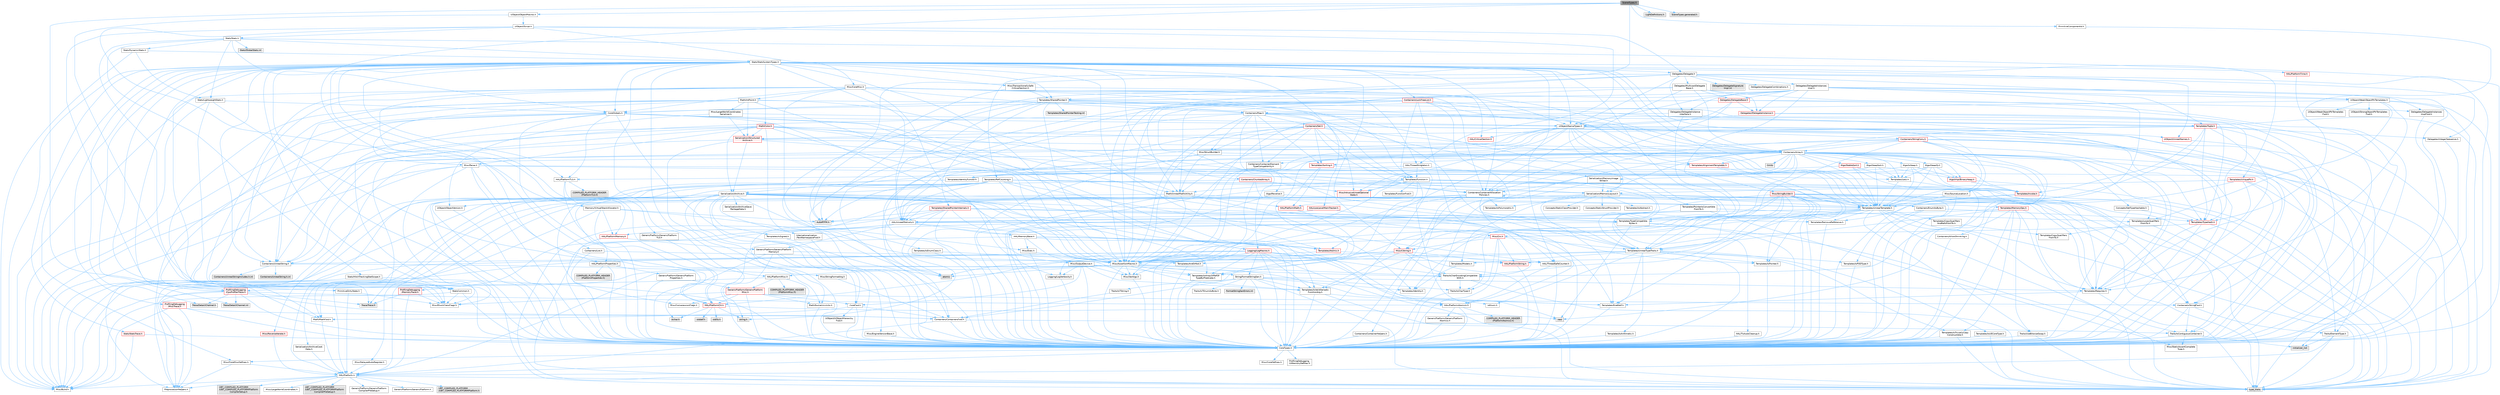 digraph "SceneTypes.h"
{
 // INTERACTIVE_SVG=YES
 // LATEX_PDF_SIZE
  bgcolor="transparent";
  edge [fontname=Helvetica,fontsize=10,labelfontname=Helvetica,labelfontsize=10];
  node [fontname=Helvetica,fontsize=10,shape=box,height=0.2,width=0.4];
  Node1 [id="Node000001",label="SceneTypes.h",height=0.2,width=0.4,color="gray40", fillcolor="grey60", style="filled", fontcolor="black",tooltip=" "];
  Node1 -> Node2 [id="edge1_Node000001_Node000002",color="steelblue1",style="solid",tooltip=" "];
  Node2 [id="Node000002",label="UObject/ObjectMacros.h",height=0.2,width=0.4,color="grey40", fillcolor="white", style="filled",URL="$d8/d8d/ObjectMacros_8h.html",tooltip=" "];
  Node2 -> Node3 [id="edge2_Node000002_Node000003",color="steelblue1",style="solid",tooltip=" "];
  Node3 [id="Node000003",label="Misc/EnumClassFlags.h",height=0.2,width=0.4,color="grey40", fillcolor="white", style="filled",URL="$d8/de7/EnumClassFlags_8h.html",tooltip=" "];
  Node2 -> Node4 [id="edge3_Node000002_Node000004",color="steelblue1",style="solid",tooltip=" "];
  Node4 [id="Node000004",label="UObject/Script.h",height=0.2,width=0.4,color="grey40", fillcolor="white", style="filled",URL="$de/dc6/Script_8h.html",tooltip=" "];
  Node4 -> Node5 [id="edge4_Node000004_Node000005",color="steelblue1",style="solid",tooltip=" "];
  Node5 [id="Node000005",label="Delegates/Delegate.h",height=0.2,width=0.4,color="grey40", fillcolor="white", style="filled",URL="$d4/d80/Delegate_8h.html",tooltip=" "];
  Node5 -> Node6 [id="edge5_Node000005_Node000006",color="steelblue1",style="solid",tooltip=" "];
  Node6 [id="Node000006",label="CoreTypes.h",height=0.2,width=0.4,color="grey40", fillcolor="white", style="filled",URL="$dc/dec/CoreTypes_8h.html",tooltip=" "];
  Node6 -> Node7 [id="edge6_Node000006_Node000007",color="steelblue1",style="solid",tooltip=" "];
  Node7 [id="Node000007",label="HAL/Platform.h",height=0.2,width=0.4,color="grey40", fillcolor="white", style="filled",URL="$d9/dd0/Platform_8h.html",tooltip=" "];
  Node7 -> Node8 [id="edge7_Node000007_Node000008",color="steelblue1",style="solid",tooltip=" "];
  Node8 [id="Node000008",label="Misc/Build.h",height=0.2,width=0.4,color="grey40", fillcolor="white", style="filled",URL="$d3/dbb/Build_8h.html",tooltip=" "];
  Node7 -> Node9 [id="edge8_Node000007_Node000009",color="steelblue1",style="solid",tooltip=" "];
  Node9 [id="Node000009",label="Misc/LargeWorldCoordinates.h",height=0.2,width=0.4,color="grey40", fillcolor="white", style="filled",URL="$d2/dcb/LargeWorldCoordinates_8h.html",tooltip=" "];
  Node7 -> Node10 [id="edge9_Node000007_Node000010",color="steelblue1",style="solid",tooltip=" "];
  Node10 [id="Node000010",label="type_traits",height=0.2,width=0.4,color="grey60", fillcolor="#E0E0E0", style="filled",tooltip=" "];
  Node7 -> Node11 [id="edge10_Node000007_Node000011",color="steelblue1",style="solid",tooltip=" "];
  Node11 [id="Node000011",label="PreprocessorHelpers.h",height=0.2,width=0.4,color="grey40", fillcolor="white", style="filled",URL="$db/ddb/PreprocessorHelpers_8h.html",tooltip=" "];
  Node7 -> Node12 [id="edge11_Node000007_Node000012",color="steelblue1",style="solid",tooltip=" "];
  Node12 [id="Node000012",label="UBT_COMPILED_PLATFORM\l/UBT_COMPILED_PLATFORMPlatform\lCompilerPreSetup.h",height=0.2,width=0.4,color="grey60", fillcolor="#E0E0E0", style="filled",tooltip=" "];
  Node7 -> Node13 [id="edge12_Node000007_Node000013",color="steelblue1",style="solid",tooltip=" "];
  Node13 [id="Node000013",label="GenericPlatform/GenericPlatform\lCompilerPreSetup.h",height=0.2,width=0.4,color="grey40", fillcolor="white", style="filled",URL="$d9/dc8/GenericPlatformCompilerPreSetup_8h.html",tooltip=" "];
  Node7 -> Node14 [id="edge13_Node000007_Node000014",color="steelblue1",style="solid",tooltip=" "];
  Node14 [id="Node000014",label="GenericPlatform/GenericPlatform.h",height=0.2,width=0.4,color="grey40", fillcolor="white", style="filled",URL="$d6/d84/GenericPlatform_8h.html",tooltip=" "];
  Node7 -> Node15 [id="edge14_Node000007_Node000015",color="steelblue1",style="solid",tooltip=" "];
  Node15 [id="Node000015",label="UBT_COMPILED_PLATFORM\l/UBT_COMPILED_PLATFORMPlatform.h",height=0.2,width=0.4,color="grey60", fillcolor="#E0E0E0", style="filled",tooltip=" "];
  Node7 -> Node16 [id="edge15_Node000007_Node000016",color="steelblue1",style="solid",tooltip=" "];
  Node16 [id="Node000016",label="UBT_COMPILED_PLATFORM\l/UBT_COMPILED_PLATFORMPlatform\lCompilerSetup.h",height=0.2,width=0.4,color="grey60", fillcolor="#E0E0E0", style="filled",tooltip=" "];
  Node6 -> Node17 [id="edge16_Node000006_Node000017",color="steelblue1",style="solid",tooltip=" "];
  Node17 [id="Node000017",label="ProfilingDebugging\l/UMemoryDefines.h",height=0.2,width=0.4,color="grey40", fillcolor="white", style="filled",URL="$d2/da2/UMemoryDefines_8h.html",tooltip=" "];
  Node6 -> Node18 [id="edge17_Node000006_Node000018",color="steelblue1",style="solid",tooltip=" "];
  Node18 [id="Node000018",label="Misc/CoreMiscDefines.h",height=0.2,width=0.4,color="grey40", fillcolor="white", style="filled",URL="$da/d38/CoreMiscDefines_8h.html",tooltip=" "];
  Node18 -> Node7 [id="edge18_Node000018_Node000007",color="steelblue1",style="solid",tooltip=" "];
  Node18 -> Node11 [id="edge19_Node000018_Node000011",color="steelblue1",style="solid",tooltip=" "];
  Node6 -> Node19 [id="edge20_Node000006_Node000019",color="steelblue1",style="solid",tooltip=" "];
  Node19 [id="Node000019",label="Misc/CoreDefines.h",height=0.2,width=0.4,color="grey40", fillcolor="white", style="filled",URL="$d3/dd2/CoreDefines_8h.html",tooltip=" "];
  Node5 -> Node20 [id="edge21_Node000005_Node000020",color="steelblue1",style="solid",tooltip=" "];
  Node20 [id="Node000020",label="Misc/AssertionMacros.h",height=0.2,width=0.4,color="grey40", fillcolor="white", style="filled",URL="$d0/dfa/AssertionMacros_8h.html",tooltip=" "];
  Node20 -> Node6 [id="edge22_Node000020_Node000006",color="steelblue1",style="solid",tooltip=" "];
  Node20 -> Node7 [id="edge23_Node000020_Node000007",color="steelblue1",style="solid",tooltip=" "];
  Node20 -> Node21 [id="edge24_Node000020_Node000021",color="steelblue1",style="solid",tooltip=" "];
  Node21 [id="Node000021",label="HAL/PlatformMisc.h",height=0.2,width=0.4,color="grey40", fillcolor="white", style="filled",URL="$d0/df5/PlatformMisc_8h.html",tooltip=" "];
  Node21 -> Node6 [id="edge25_Node000021_Node000006",color="steelblue1",style="solid",tooltip=" "];
  Node21 -> Node22 [id="edge26_Node000021_Node000022",color="steelblue1",style="solid",tooltip=" "];
  Node22 [id="Node000022",label="GenericPlatform/GenericPlatform\lMisc.h",height=0.2,width=0.4,color="red", fillcolor="#FFF0F0", style="filled",URL="$db/d9a/GenericPlatformMisc_8h.html",tooltip=" "];
  Node22 -> Node23 [id="edge27_Node000022_Node000023",color="steelblue1",style="solid",tooltip=" "];
  Node23 [id="Node000023",label="Containers/StringFwd.h",height=0.2,width=0.4,color="grey40", fillcolor="white", style="filled",URL="$df/d37/StringFwd_8h.html",tooltip=" "];
  Node23 -> Node6 [id="edge28_Node000023_Node000006",color="steelblue1",style="solid",tooltip=" "];
  Node23 -> Node24 [id="edge29_Node000023_Node000024",color="steelblue1",style="solid",tooltip=" "];
  Node24 [id="Node000024",label="Traits/ElementType.h",height=0.2,width=0.4,color="grey40", fillcolor="white", style="filled",URL="$d5/d4f/ElementType_8h.html",tooltip=" "];
  Node24 -> Node7 [id="edge30_Node000024_Node000007",color="steelblue1",style="solid",tooltip=" "];
  Node24 -> Node25 [id="edge31_Node000024_Node000025",color="steelblue1",style="solid",tooltip=" "];
  Node25 [id="Node000025",label="initializer_list",height=0.2,width=0.4,color="grey60", fillcolor="#E0E0E0", style="filled",tooltip=" "];
  Node24 -> Node10 [id="edge32_Node000024_Node000010",color="steelblue1",style="solid",tooltip=" "];
  Node23 -> Node26 [id="edge33_Node000023_Node000026",color="steelblue1",style="solid",tooltip=" "];
  Node26 [id="Node000026",label="Traits/IsContiguousContainer.h",height=0.2,width=0.4,color="grey40", fillcolor="white", style="filled",URL="$d5/d3c/IsContiguousContainer_8h.html",tooltip=" "];
  Node26 -> Node6 [id="edge34_Node000026_Node000006",color="steelblue1",style="solid",tooltip=" "];
  Node26 -> Node27 [id="edge35_Node000026_Node000027",color="steelblue1",style="solid",tooltip=" "];
  Node27 [id="Node000027",label="Misc/StaticAssertComplete\lType.h",height=0.2,width=0.4,color="grey40", fillcolor="white", style="filled",URL="$d5/d4e/StaticAssertCompleteType_8h.html",tooltip=" "];
  Node26 -> Node25 [id="edge36_Node000026_Node000025",color="steelblue1",style="solid",tooltip=" "];
  Node22 -> Node28 [id="edge37_Node000022_Node000028",color="steelblue1",style="solid",tooltip=" "];
  Node28 [id="Node000028",label="CoreFwd.h",height=0.2,width=0.4,color="grey40", fillcolor="white", style="filled",URL="$d1/d1e/CoreFwd_8h.html",tooltip=" "];
  Node28 -> Node6 [id="edge38_Node000028_Node000006",color="steelblue1",style="solid",tooltip=" "];
  Node28 -> Node29 [id="edge39_Node000028_Node000029",color="steelblue1",style="solid",tooltip=" "];
  Node29 [id="Node000029",label="Containers/ContainersFwd.h",height=0.2,width=0.4,color="grey40", fillcolor="white", style="filled",URL="$d4/d0a/ContainersFwd_8h.html",tooltip=" "];
  Node29 -> Node7 [id="edge40_Node000029_Node000007",color="steelblue1",style="solid",tooltip=" "];
  Node29 -> Node6 [id="edge41_Node000029_Node000006",color="steelblue1",style="solid",tooltip=" "];
  Node29 -> Node26 [id="edge42_Node000029_Node000026",color="steelblue1",style="solid",tooltip=" "];
  Node28 -> Node30 [id="edge43_Node000028_Node000030",color="steelblue1",style="solid",tooltip=" "];
  Node30 [id="Node000030",label="Math/MathFwd.h",height=0.2,width=0.4,color="grey40", fillcolor="white", style="filled",URL="$d2/d10/MathFwd_8h.html",tooltip=" "];
  Node30 -> Node7 [id="edge44_Node000030_Node000007",color="steelblue1",style="solid",tooltip=" "];
  Node28 -> Node31 [id="edge45_Node000028_Node000031",color="steelblue1",style="solid",tooltip=" "];
  Node31 [id="Node000031",label="UObject/UObjectHierarchy\lFwd.h",height=0.2,width=0.4,color="grey40", fillcolor="white", style="filled",URL="$d3/d13/UObjectHierarchyFwd_8h.html",tooltip=" "];
  Node22 -> Node6 [id="edge46_Node000022_Node000006",color="steelblue1",style="solid",tooltip=" "];
  Node22 -> Node33 [id="edge47_Node000022_Node000033",color="steelblue1",style="solid",tooltip=" "];
  Node33 [id="Node000033",label="HAL/PlatformCrt.h",height=0.2,width=0.4,color="red", fillcolor="#FFF0F0", style="filled",URL="$d8/d75/PlatformCrt_8h.html",tooltip=" "];
  Node33 -> Node34 [id="edge48_Node000033_Node000034",color="steelblue1",style="solid",tooltip=" "];
  Node34 [id="Node000034",label="new",height=0.2,width=0.4,color="grey60", fillcolor="#E0E0E0", style="filled",tooltip=" "];
  Node33 -> Node35 [id="edge49_Node000033_Node000035",color="steelblue1",style="solid",tooltip=" "];
  Node35 [id="Node000035",label="wchar.h",height=0.2,width=0.4,color="grey60", fillcolor="#E0E0E0", style="filled",tooltip=" "];
  Node33 -> Node36 [id="edge50_Node000033_Node000036",color="steelblue1",style="solid",tooltip=" "];
  Node36 [id="Node000036",label="stddef.h",height=0.2,width=0.4,color="grey60", fillcolor="#E0E0E0", style="filled",tooltip=" "];
  Node33 -> Node37 [id="edge51_Node000033_Node000037",color="steelblue1",style="solid",tooltip=" "];
  Node37 [id="Node000037",label="stdlib.h",height=0.2,width=0.4,color="grey60", fillcolor="#E0E0E0", style="filled",tooltip=" "];
  Node33 -> Node42 [id="edge52_Node000033_Node000042",color="steelblue1",style="solid",tooltip=" "];
  Node42 [id="Node000042",label="string.h",height=0.2,width=0.4,color="grey60", fillcolor="#E0E0E0", style="filled",tooltip=" "];
  Node22 -> Node43 [id="edge53_Node000022_Node000043",color="steelblue1",style="solid",tooltip=" "];
  Node43 [id="Node000043",label="Math/NumericLimits.h",height=0.2,width=0.4,color="grey40", fillcolor="white", style="filled",URL="$df/d1b/NumericLimits_8h.html",tooltip=" "];
  Node43 -> Node6 [id="edge54_Node000043_Node000006",color="steelblue1",style="solid",tooltip=" "];
  Node22 -> Node44 [id="edge55_Node000022_Node000044",color="steelblue1",style="solid",tooltip=" "];
  Node44 [id="Node000044",label="Misc/CompressionFlags.h",height=0.2,width=0.4,color="grey40", fillcolor="white", style="filled",URL="$d9/d76/CompressionFlags_8h.html",tooltip=" "];
  Node22 -> Node3 [id="edge56_Node000022_Node000003",color="steelblue1",style="solid",tooltip=" "];
  Node21 -> Node47 [id="edge57_Node000021_Node000047",color="steelblue1",style="solid",tooltip=" "];
  Node47 [id="Node000047",label="COMPILED_PLATFORM_HEADER\l(PlatformMisc.h)",height=0.2,width=0.4,color="grey60", fillcolor="#E0E0E0", style="filled",tooltip=" "];
  Node21 -> Node48 [id="edge58_Node000021_Node000048",color="steelblue1",style="solid",tooltip=" "];
  Node48 [id="Node000048",label="ProfilingDebugging\l/CpuProfilerTrace.h",height=0.2,width=0.4,color="red", fillcolor="#FFF0F0", style="filled",URL="$da/dcb/CpuProfilerTrace_8h.html",tooltip=" "];
  Node48 -> Node6 [id="edge59_Node000048_Node000006",color="steelblue1",style="solid",tooltip=" "];
  Node48 -> Node29 [id="edge60_Node000048_Node000029",color="steelblue1",style="solid",tooltip=" "];
  Node48 -> Node49 [id="edge61_Node000048_Node000049",color="steelblue1",style="solid",tooltip=" "];
  Node49 [id="Node000049",label="HAL/PlatformAtomics.h",height=0.2,width=0.4,color="grey40", fillcolor="white", style="filled",URL="$d3/d36/PlatformAtomics_8h.html",tooltip=" "];
  Node49 -> Node6 [id="edge62_Node000049_Node000006",color="steelblue1",style="solid",tooltip=" "];
  Node49 -> Node50 [id="edge63_Node000049_Node000050",color="steelblue1",style="solid",tooltip=" "];
  Node50 [id="Node000050",label="GenericPlatform/GenericPlatform\lAtomics.h",height=0.2,width=0.4,color="grey40", fillcolor="white", style="filled",URL="$da/d72/GenericPlatformAtomics_8h.html",tooltip=" "];
  Node50 -> Node6 [id="edge64_Node000050_Node000006",color="steelblue1",style="solid",tooltip=" "];
  Node49 -> Node51 [id="edge65_Node000049_Node000051",color="steelblue1",style="solid",tooltip=" "];
  Node51 [id="Node000051",label="COMPILED_PLATFORM_HEADER\l(PlatformAtomics.h)",height=0.2,width=0.4,color="grey60", fillcolor="#E0E0E0", style="filled",tooltip=" "];
  Node48 -> Node11 [id="edge66_Node000048_Node000011",color="steelblue1",style="solid",tooltip=" "];
  Node48 -> Node8 [id="edge67_Node000048_Node000008",color="steelblue1",style="solid",tooltip=" "];
  Node48 -> Node53 [id="edge68_Node000048_Node000053",color="steelblue1",style="solid",tooltip=" "];
  Node53 [id="Node000053",label="Trace/Detail/Channel.h",height=0.2,width=0.4,color="grey60", fillcolor="#E0E0E0", style="filled",tooltip=" "];
  Node48 -> Node54 [id="edge69_Node000048_Node000054",color="steelblue1",style="solid",tooltip=" "];
  Node54 [id="Node000054",label="Trace/Detail/Channel.inl",height=0.2,width=0.4,color="grey60", fillcolor="#E0E0E0", style="filled",tooltip=" "];
  Node48 -> Node55 [id="edge70_Node000048_Node000055",color="steelblue1",style="solid",tooltip=" "];
  Node55 [id="Node000055",label="Trace/Trace.h",height=0.2,width=0.4,color="grey60", fillcolor="#E0E0E0", style="filled",tooltip=" "];
  Node20 -> Node11 [id="edge71_Node000020_Node000011",color="steelblue1",style="solid",tooltip=" "];
  Node20 -> Node56 [id="edge72_Node000020_Node000056",color="steelblue1",style="solid",tooltip=" "];
  Node56 [id="Node000056",label="Templates/EnableIf.h",height=0.2,width=0.4,color="grey40", fillcolor="white", style="filled",URL="$d7/d60/EnableIf_8h.html",tooltip=" "];
  Node56 -> Node6 [id="edge73_Node000056_Node000006",color="steelblue1",style="solid",tooltip=" "];
  Node20 -> Node57 [id="edge74_Node000020_Node000057",color="steelblue1",style="solid",tooltip=" "];
  Node57 [id="Node000057",label="Templates/IsArrayOrRefOf\lTypeByPredicate.h",height=0.2,width=0.4,color="grey40", fillcolor="white", style="filled",URL="$d6/da1/IsArrayOrRefOfTypeByPredicate_8h.html",tooltip=" "];
  Node57 -> Node6 [id="edge75_Node000057_Node000006",color="steelblue1",style="solid",tooltip=" "];
  Node20 -> Node58 [id="edge76_Node000020_Node000058",color="steelblue1",style="solid",tooltip=" "];
  Node58 [id="Node000058",label="Templates/IsValidVariadic\lFunctionArg.h",height=0.2,width=0.4,color="grey40", fillcolor="white", style="filled",URL="$d0/dc8/IsValidVariadicFunctionArg_8h.html",tooltip=" "];
  Node58 -> Node6 [id="edge77_Node000058_Node000006",color="steelblue1",style="solid",tooltip=" "];
  Node58 -> Node59 [id="edge78_Node000058_Node000059",color="steelblue1",style="solid",tooltip=" "];
  Node59 [id="Node000059",label="IsEnum.h",height=0.2,width=0.4,color="grey40", fillcolor="white", style="filled",URL="$d4/de5/IsEnum_8h.html",tooltip=" "];
  Node58 -> Node10 [id="edge79_Node000058_Node000010",color="steelblue1",style="solid",tooltip=" "];
  Node20 -> Node60 [id="edge80_Node000020_Node000060",color="steelblue1",style="solid",tooltip=" "];
  Node60 [id="Node000060",label="Traits/IsCharEncodingCompatible\lWith.h",height=0.2,width=0.4,color="grey40", fillcolor="white", style="filled",URL="$df/dd1/IsCharEncodingCompatibleWith_8h.html",tooltip=" "];
  Node60 -> Node10 [id="edge81_Node000060_Node000010",color="steelblue1",style="solid",tooltip=" "];
  Node60 -> Node61 [id="edge82_Node000060_Node000061",color="steelblue1",style="solid",tooltip=" "];
  Node61 [id="Node000061",label="Traits/IsCharType.h",height=0.2,width=0.4,color="grey40", fillcolor="white", style="filled",URL="$db/d51/IsCharType_8h.html",tooltip=" "];
  Node61 -> Node6 [id="edge83_Node000061_Node000006",color="steelblue1",style="solid",tooltip=" "];
  Node20 -> Node62 [id="edge84_Node000020_Node000062",color="steelblue1",style="solid",tooltip=" "];
  Node62 [id="Node000062",label="Misc/VarArgs.h",height=0.2,width=0.4,color="grey40", fillcolor="white", style="filled",URL="$d5/d6f/VarArgs_8h.html",tooltip=" "];
  Node62 -> Node6 [id="edge85_Node000062_Node000006",color="steelblue1",style="solid",tooltip=" "];
  Node20 -> Node63 [id="edge86_Node000020_Node000063",color="steelblue1",style="solid",tooltip=" "];
  Node63 [id="Node000063",label="String/FormatStringSan.h",height=0.2,width=0.4,color="grey40", fillcolor="white", style="filled",URL="$d3/d8b/FormatStringSan_8h.html",tooltip=" "];
  Node63 -> Node10 [id="edge87_Node000063_Node000010",color="steelblue1",style="solid",tooltip=" "];
  Node63 -> Node6 [id="edge88_Node000063_Node000006",color="steelblue1",style="solid",tooltip=" "];
  Node63 -> Node64 [id="edge89_Node000063_Node000064",color="steelblue1",style="solid",tooltip=" "];
  Node64 [id="Node000064",label="Templates/Requires.h",height=0.2,width=0.4,color="grey40", fillcolor="white", style="filled",URL="$dc/d96/Requires_8h.html",tooltip=" "];
  Node64 -> Node56 [id="edge90_Node000064_Node000056",color="steelblue1",style="solid",tooltip=" "];
  Node64 -> Node10 [id="edge91_Node000064_Node000010",color="steelblue1",style="solid",tooltip=" "];
  Node63 -> Node65 [id="edge92_Node000063_Node000065",color="steelblue1",style="solid",tooltip=" "];
  Node65 [id="Node000065",label="Templates/Identity.h",height=0.2,width=0.4,color="grey40", fillcolor="white", style="filled",URL="$d0/dd5/Identity_8h.html",tooltip=" "];
  Node63 -> Node58 [id="edge93_Node000063_Node000058",color="steelblue1",style="solid",tooltip=" "];
  Node63 -> Node61 [id="edge94_Node000063_Node000061",color="steelblue1",style="solid",tooltip=" "];
  Node63 -> Node66 [id="edge95_Node000063_Node000066",color="steelblue1",style="solid",tooltip=" "];
  Node66 [id="Node000066",label="Traits/IsTEnumAsByte.h",height=0.2,width=0.4,color="grey40", fillcolor="white", style="filled",URL="$d1/de6/IsTEnumAsByte_8h.html",tooltip=" "];
  Node63 -> Node67 [id="edge96_Node000063_Node000067",color="steelblue1",style="solid",tooltip=" "];
  Node67 [id="Node000067",label="Traits/IsTString.h",height=0.2,width=0.4,color="grey40", fillcolor="white", style="filled",URL="$d0/df8/IsTString_8h.html",tooltip=" "];
  Node67 -> Node29 [id="edge97_Node000067_Node000029",color="steelblue1",style="solid",tooltip=" "];
  Node63 -> Node29 [id="edge98_Node000063_Node000029",color="steelblue1",style="solid",tooltip=" "];
  Node63 -> Node68 [id="edge99_Node000063_Node000068",color="steelblue1",style="solid",tooltip=" "];
  Node68 [id="Node000068",label="FormatStringSanErrors.inl",height=0.2,width=0.4,color="grey60", fillcolor="#E0E0E0", style="filled",tooltip=" "];
  Node20 -> Node69 [id="edge100_Node000020_Node000069",color="steelblue1",style="solid",tooltip=" "];
  Node69 [id="Node000069",label="atomic",height=0.2,width=0.4,color="grey60", fillcolor="#E0E0E0", style="filled",tooltip=" "];
  Node5 -> Node70 [id="edge101_Node000005_Node000070",color="steelblue1",style="solid",tooltip=" "];
  Node70 [id="Node000070",label="UObject/NameTypes.h",height=0.2,width=0.4,color="grey40", fillcolor="white", style="filled",URL="$d6/d35/NameTypes_8h.html",tooltip=" "];
  Node70 -> Node6 [id="edge102_Node000070_Node000006",color="steelblue1",style="solid",tooltip=" "];
  Node70 -> Node20 [id="edge103_Node000070_Node000020",color="steelblue1",style="solid",tooltip=" "];
  Node70 -> Node71 [id="edge104_Node000070_Node000071",color="steelblue1",style="solid",tooltip=" "];
  Node71 [id="Node000071",label="HAL/UnrealMemory.h",height=0.2,width=0.4,color="grey40", fillcolor="white", style="filled",URL="$d9/d96/UnrealMemory_8h.html",tooltip=" "];
  Node71 -> Node6 [id="edge105_Node000071_Node000006",color="steelblue1",style="solid",tooltip=" "];
  Node71 -> Node72 [id="edge106_Node000071_Node000072",color="steelblue1",style="solid",tooltip=" "];
  Node72 [id="Node000072",label="GenericPlatform/GenericPlatform\lMemory.h",height=0.2,width=0.4,color="grey40", fillcolor="white", style="filled",URL="$dd/d22/GenericPlatformMemory_8h.html",tooltip=" "];
  Node72 -> Node28 [id="edge107_Node000072_Node000028",color="steelblue1",style="solid",tooltip=" "];
  Node72 -> Node6 [id="edge108_Node000072_Node000006",color="steelblue1",style="solid",tooltip=" "];
  Node72 -> Node73 [id="edge109_Node000072_Node000073",color="steelblue1",style="solid",tooltip=" "];
  Node73 [id="Node000073",label="HAL/PlatformString.h",height=0.2,width=0.4,color="red", fillcolor="#FFF0F0", style="filled",URL="$db/db5/PlatformString_8h.html",tooltip=" "];
  Node73 -> Node6 [id="edge110_Node000073_Node000006",color="steelblue1",style="solid",tooltip=" "];
  Node72 -> Node42 [id="edge111_Node000072_Node000042",color="steelblue1",style="solid",tooltip=" "];
  Node72 -> Node35 [id="edge112_Node000072_Node000035",color="steelblue1",style="solid",tooltip=" "];
  Node71 -> Node75 [id="edge113_Node000071_Node000075",color="steelblue1",style="solid",tooltip=" "];
  Node75 [id="Node000075",label="HAL/MemoryBase.h",height=0.2,width=0.4,color="grey40", fillcolor="white", style="filled",URL="$d6/d9f/MemoryBase_8h.html",tooltip=" "];
  Node75 -> Node6 [id="edge114_Node000075_Node000006",color="steelblue1",style="solid",tooltip=" "];
  Node75 -> Node49 [id="edge115_Node000075_Node000049",color="steelblue1",style="solid",tooltip=" "];
  Node75 -> Node33 [id="edge116_Node000075_Node000033",color="steelblue1",style="solid",tooltip=" "];
  Node75 -> Node76 [id="edge117_Node000075_Node000076",color="steelblue1",style="solid",tooltip=" "];
  Node76 [id="Node000076",label="Misc/Exec.h",height=0.2,width=0.4,color="grey40", fillcolor="white", style="filled",URL="$de/ddb/Exec_8h.html",tooltip=" "];
  Node76 -> Node6 [id="edge118_Node000076_Node000006",color="steelblue1",style="solid",tooltip=" "];
  Node76 -> Node20 [id="edge119_Node000076_Node000020",color="steelblue1",style="solid",tooltip=" "];
  Node75 -> Node77 [id="edge120_Node000075_Node000077",color="steelblue1",style="solid",tooltip=" "];
  Node77 [id="Node000077",label="Misc/OutputDevice.h",height=0.2,width=0.4,color="grey40", fillcolor="white", style="filled",URL="$d7/d32/OutputDevice_8h.html",tooltip=" "];
  Node77 -> Node28 [id="edge121_Node000077_Node000028",color="steelblue1",style="solid",tooltip=" "];
  Node77 -> Node6 [id="edge122_Node000077_Node000006",color="steelblue1",style="solid",tooltip=" "];
  Node77 -> Node78 [id="edge123_Node000077_Node000078",color="steelblue1",style="solid",tooltip=" "];
  Node78 [id="Node000078",label="Logging/LogVerbosity.h",height=0.2,width=0.4,color="grey40", fillcolor="white", style="filled",URL="$d2/d8f/LogVerbosity_8h.html",tooltip=" "];
  Node78 -> Node6 [id="edge124_Node000078_Node000006",color="steelblue1",style="solid",tooltip=" "];
  Node77 -> Node62 [id="edge125_Node000077_Node000062",color="steelblue1",style="solid",tooltip=" "];
  Node77 -> Node57 [id="edge126_Node000077_Node000057",color="steelblue1",style="solid",tooltip=" "];
  Node77 -> Node58 [id="edge127_Node000077_Node000058",color="steelblue1",style="solid",tooltip=" "];
  Node77 -> Node60 [id="edge128_Node000077_Node000060",color="steelblue1",style="solid",tooltip=" "];
  Node75 -> Node79 [id="edge129_Node000075_Node000079",color="steelblue1",style="solid",tooltip=" "];
  Node79 [id="Node000079",label="Templates/Atomic.h",height=0.2,width=0.4,color="red", fillcolor="#FFF0F0", style="filled",URL="$d3/d91/Atomic_8h.html",tooltip=" "];
  Node79 -> Node80 [id="edge130_Node000079_Node000080",color="steelblue1",style="solid",tooltip=" "];
  Node80 [id="Node000080",label="HAL/ThreadSafeCounter.h",height=0.2,width=0.4,color="grey40", fillcolor="white", style="filled",URL="$dc/dc9/ThreadSafeCounter_8h.html",tooltip=" "];
  Node80 -> Node6 [id="edge131_Node000080_Node000006",color="steelblue1",style="solid",tooltip=" "];
  Node80 -> Node49 [id="edge132_Node000080_Node000049",color="steelblue1",style="solid",tooltip=" "];
  Node79 -> Node69 [id="edge133_Node000079_Node000069",color="steelblue1",style="solid",tooltip=" "];
  Node71 -> Node88 [id="edge134_Node000071_Node000088",color="steelblue1",style="solid",tooltip=" "];
  Node88 [id="Node000088",label="HAL/PlatformMemory.h",height=0.2,width=0.4,color="red", fillcolor="#FFF0F0", style="filled",URL="$de/d68/PlatformMemory_8h.html",tooltip=" "];
  Node88 -> Node6 [id="edge135_Node000088_Node000006",color="steelblue1",style="solid",tooltip=" "];
  Node88 -> Node72 [id="edge136_Node000088_Node000072",color="steelblue1",style="solid",tooltip=" "];
  Node71 -> Node90 [id="edge137_Node000071_Node000090",color="steelblue1",style="solid",tooltip=" "];
  Node90 [id="Node000090",label="ProfilingDebugging\l/MemoryTrace.h",height=0.2,width=0.4,color="red", fillcolor="#FFF0F0", style="filled",URL="$da/dd7/MemoryTrace_8h.html",tooltip=" "];
  Node90 -> Node7 [id="edge138_Node000090_Node000007",color="steelblue1",style="solid",tooltip=" "];
  Node90 -> Node3 [id="edge139_Node000090_Node000003",color="steelblue1",style="solid",tooltip=" "];
  Node90 -> Node55 [id="edge140_Node000090_Node000055",color="steelblue1",style="solid",tooltip=" "];
  Node71 -> Node91 [id="edge141_Node000071_Node000091",color="steelblue1",style="solid",tooltip=" "];
  Node91 [id="Node000091",label="Templates/IsPointer.h",height=0.2,width=0.4,color="grey40", fillcolor="white", style="filled",URL="$d7/d05/IsPointer_8h.html",tooltip=" "];
  Node91 -> Node6 [id="edge142_Node000091_Node000006",color="steelblue1",style="solid",tooltip=" "];
  Node70 -> Node92 [id="edge143_Node000070_Node000092",color="steelblue1",style="solid",tooltip=" "];
  Node92 [id="Node000092",label="Templates/UnrealTypeTraits.h",height=0.2,width=0.4,color="grey40", fillcolor="white", style="filled",URL="$d2/d2d/UnrealTypeTraits_8h.html",tooltip=" "];
  Node92 -> Node6 [id="edge144_Node000092_Node000006",color="steelblue1",style="solid",tooltip=" "];
  Node92 -> Node91 [id="edge145_Node000092_Node000091",color="steelblue1",style="solid",tooltip=" "];
  Node92 -> Node20 [id="edge146_Node000092_Node000020",color="steelblue1",style="solid",tooltip=" "];
  Node92 -> Node84 [id="edge147_Node000092_Node000084",color="steelblue1",style="solid",tooltip=" "];
  Node84 [id="Node000084",label="Templates/AndOrNot.h",height=0.2,width=0.4,color="grey40", fillcolor="white", style="filled",URL="$db/d0a/AndOrNot_8h.html",tooltip=" "];
  Node84 -> Node6 [id="edge148_Node000084_Node000006",color="steelblue1",style="solid",tooltip=" "];
  Node92 -> Node56 [id="edge149_Node000092_Node000056",color="steelblue1",style="solid",tooltip=" "];
  Node92 -> Node93 [id="edge150_Node000092_Node000093",color="steelblue1",style="solid",tooltip=" "];
  Node93 [id="Node000093",label="Templates/IsArithmetic.h",height=0.2,width=0.4,color="grey40", fillcolor="white", style="filled",URL="$d2/d5d/IsArithmetic_8h.html",tooltip=" "];
  Node93 -> Node6 [id="edge151_Node000093_Node000006",color="steelblue1",style="solid",tooltip=" "];
  Node92 -> Node59 [id="edge152_Node000092_Node000059",color="steelblue1",style="solid",tooltip=" "];
  Node92 -> Node94 [id="edge153_Node000092_Node000094",color="steelblue1",style="solid",tooltip=" "];
  Node94 [id="Node000094",label="Templates/Models.h",height=0.2,width=0.4,color="grey40", fillcolor="white", style="filled",URL="$d3/d0c/Models_8h.html",tooltip=" "];
  Node94 -> Node65 [id="edge154_Node000094_Node000065",color="steelblue1",style="solid",tooltip=" "];
  Node92 -> Node95 [id="edge155_Node000092_Node000095",color="steelblue1",style="solid",tooltip=" "];
  Node95 [id="Node000095",label="Templates/IsPODType.h",height=0.2,width=0.4,color="grey40", fillcolor="white", style="filled",URL="$d7/db1/IsPODType_8h.html",tooltip=" "];
  Node95 -> Node6 [id="edge156_Node000095_Node000006",color="steelblue1",style="solid",tooltip=" "];
  Node92 -> Node96 [id="edge157_Node000092_Node000096",color="steelblue1",style="solid",tooltip=" "];
  Node96 [id="Node000096",label="Templates/IsUECoreType.h",height=0.2,width=0.4,color="grey40", fillcolor="white", style="filled",URL="$d1/db8/IsUECoreType_8h.html",tooltip=" "];
  Node96 -> Node6 [id="edge158_Node000096_Node000006",color="steelblue1",style="solid",tooltip=" "];
  Node96 -> Node10 [id="edge159_Node000096_Node000010",color="steelblue1",style="solid",tooltip=" "];
  Node92 -> Node85 [id="edge160_Node000092_Node000085",color="steelblue1",style="solid",tooltip=" "];
  Node85 [id="Node000085",label="Templates/IsTriviallyCopy\lConstructible.h",height=0.2,width=0.4,color="grey40", fillcolor="white", style="filled",URL="$d3/d78/IsTriviallyCopyConstructible_8h.html",tooltip=" "];
  Node85 -> Node6 [id="edge161_Node000085_Node000006",color="steelblue1",style="solid",tooltip=" "];
  Node85 -> Node10 [id="edge162_Node000085_Node000010",color="steelblue1",style="solid",tooltip=" "];
  Node70 -> Node97 [id="edge163_Node000070_Node000097",color="steelblue1",style="solid",tooltip=" "];
  Node97 [id="Node000097",label="Templates/UnrealTemplate.h",height=0.2,width=0.4,color="grey40", fillcolor="white", style="filled",URL="$d4/d24/UnrealTemplate_8h.html",tooltip=" "];
  Node97 -> Node6 [id="edge164_Node000097_Node000006",color="steelblue1",style="solid",tooltip=" "];
  Node97 -> Node91 [id="edge165_Node000097_Node000091",color="steelblue1",style="solid",tooltip=" "];
  Node97 -> Node71 [id="edge166_Node000097_Node000071",color="steelblue1",style="solid",tooltip=" "];
  Node97 -> Node98 [id="edge167_Node000097_Node000098",color="steelblue1",style="solid",tooltip=" "];
  Node98 [id="Node000098",label="Templates/CopyQualifiers\lAndRefsFromTo.h",height=0.2,width=0.4,color="grey40", fillcolor="white", style="filled",URL="$d3/db3/CopyQualifiersAndRefsFromTo_8h.html",tooltip=" "];
  Node98 -> Node99 [id="edge168_Node000098_Node000099",color="steelblue1",style="solid",tooltip=" "];
  Node99 [id="Node000099",label="Templates/CopyQualifiers\lFromTo.h",height=0.2,width=0.4,color="grey40", fillcolor="white", style="filled",URL="$d5/db4/CopyQualifiersFromTo_8h.html",tooltip=" "];
  Node97 -> Node92 [id="edge169_Node000097_Node000092",color="steelblue1",style="solid",tooltip=" "];
  Node97 -> Node100 [id="edge170_Node000097_Node000100",color="steelblue1",style="solid",tooltip=" "];
  Node100 [id="Node000100",label="Templates/RemoveReference.h",height=0.2,width=0.4,color="grey40", fillcolor="white", style="filled",URL="$da/dbe/RemoveReference_8h.html",tooltip=" "];
  Node100 -> Node6 [id="edge171_Node000100_Node000006",color="steelblue1",style="solid",tooltip=" "];
  Node97 -> Node64 [id="edge172_Node000097_Node000064",color="steelblue1",style="solid",tooltip=" "];
  Node97 -> Node101 [id="edge173_Node000097_Node000101",color="steelblue1",style="solid",tooltip=" "];
  Node101 [id="Node000101",label="Templates/TypeCompatible\lBytes.h",height=0.2,width=0.4,color="grey40", fillcolor="white", style="filled",URL="$df/d0a/TypeCompatibleBytes_8h.html",tooltip=" "];
  Node101 -> Node6 [id="edge174_Node000101_Node000006",color="steelblue1",style="solid",tooltip=" "];
  Node101 -> Node42 [id="edge175_Node000101_Node000042",color="steelblue1",style="solid",tooltip=" "];
  Node101 -> Node34 [id="edge176_Node000101_Node000034",color="steelblue1",style="solid",tooltip=" "];
  Node101 -> Node10 [id="edge177_Node000101_Node000010",color="steelblue1",style="solid",tooltip=" "];
  Node97 -> Node65 [id="edge178_Node000097_Node000065",color="steelblue1",style="solid",tooltip=" "];
  Node97 -> Node26 [id="edge179_Node000097_Node000026",color="steelblue1",style="solid",tooltip=" "];
  Node97 -> Node102 [id="edge180_Node000097_Node000102",color="steelblue1",style="solid",tooltip=" "];
  Node102 [id="Node000102",label="Traits/UseBitwiseSwap.h",height=0.2,width=0.4,color="grey40", fillcolor="white", style="filled",URL="$db/df3/UseBitwiseSwap_8h.html",tooltip=" "];
  Node102 -> Node6 [id="edge181_Node000102_Node000006",color="steelblue1",style="solid",tooltip=" "];
  Node102 -> Node10 [id="edge182_Node000102_Node000010",color="steelblue1",style="solid",tooltip=" "];
  Node97 -> Node10 [id="edge183_Node000097_Node000010",color="steelblue1",style="solid",tooltip=" "];
  Node70 -> Node103 [id="edge184_Node000070_Node000103",color="steelblue1",style="solid",tooltip=" "];
  Node103 [id="Node000103",label="Containers/UnrealString.h",height=0.2,width=0.4,color="grey40", fillcolor="white", style="filled",URL="$d5/dba/UnrealString_8h.html",tooltip=" "];
  Node103 -> Node104 [id="edge185_Node000103_Node000104",color="steelblue1",style="solid",tooltip=" "];
  Node104 [id="Node000104",label="Containers/UnrealStringIncludes.h.inl",height=0.2,width=0.4,color="grey60", fillcolor="#E0E0E0", style="filled",tooltip=" "];
  Node103 -> Node105 [id="edge186_Node000103_Node000105",color="steelblue1",style="solid",tooltip=" "];
  Node105 [id="Node000105",label="Containers/UnrealString.h.inl",height=0.2,width=0.4,color="grey60", fillcolor="#E0E0E0", style="filled",tooltip=" "];
  Node103 -> Node106 [id="edge187_Node000103_Node000106",color="steelblue1",style="solid",tooltip=" "];
  Node106 [id="Node000106",label="Misc/StringFormatArg.h",height=0.2,width=0.4,color="grey40", fillcolor="white", style="filled",URL="$d2/d16/StringFormatArg_8h.html",tooltip=" "];
  Node106 -> Node29 [id="edge188_Node000106_Node000029",color="steelblue1",style="solid",tooltip=" "];
  Node70 -> Node107 [id="edge189_Node000070_Node000107",color="steelblue1",style="solid",tooltip=" "];
  Node107 [id="Node000107",label="HAL/CriticalSection.h",height=0.2,width=0.4,color="red", fillcolor="#FFF0F0", style="filled",URL="$d6/d90/CriticalSection_8h.html",tooltip=" "];
  Node70 -> Node110 [id="edge190_Node000070_Node000110",color="steelblue1",style="solid",tooltip=" "];
  Node110 [id="Node000110",label="Containers/StringConv.h",height=0.2,width=0.4,color="red", fillcolor="#FFF0F0", style="filled",URL="$d3/ddf/StringConv_8h.html",tooltip=" "];
  Node110 -> Node6 [id="edge191_Node000110_Node000006",color="steelblue1",style="solid",tooltip=" "];
  Node110 -> Node20 [id="edge192_Node000110_Node000020",color="steelblue1",style="solid",tooltip=" "];
  Node110 -> Node111 [id="edge193_Node000110_Node000111",color="steelblue1",style="solid",tooltip=" "];
  Node111 [id="Node000111",label="Containers/ContainerAllocation\lPolicies.h",height=0.2,width=0.4,color="grey40", fillcolor="white", style="filled",URL="$d7/dff/ContainerAllocationPolicies_8h.html",tooltip=" "];
  Node111 -> Node6 [id="edge194_Node000111_Node000006",color="steelblue1",style="solid",tooltip=" "];
  Node111 -> Node112 [id="edge195_Node000111_Node000112",color="steelblue1",style="solid",tooltip=" "];
  Node112 [id="Node000112",label="Containers/ContainerHelpers.h",height=0.2,width=0.4,color="grey40", fillcolor="white", style="filled",URL="$d7/d33/ContainerHelpers_8h.html",tooltip=" "];
  Node112 -> Node6 [id="edge196_Node000112_Node000006",color="steelblue1",style="solid",tooltip=" "];
  Node111 -> Node111 [id="edge197_Node000111_Node000111",color="steelblue1",style="solid",tooltip=" "];
  Node111 -> Node113 [id="edge198_Node000111_Node000113",color="steelblue1",style="solid",tooltip=" "];
  Node113 [id="Node000113",label="HAL/PlatformMath.h",height=0.2,width=0.4,color="red", fillcolor="#FFF0F0", style="filled",URL="$dc/d53/PlatformMath_8h.html",tooltip=" "];
  Node113 -> Node6 [id="edge199_Node000113_Node000006",color="steelblue1",style="solid",tooltip=" "];
  Node111 -> Node71 [id="edge200_Node000111_Node000071",color="steelblue1",style="solid",tooltip=" "];
  Node111 -> Node43 [id="edge201_Node000111_Node000043",color="steelblue1",style="solid",tooltip=" "];
  Node111 -> Node20 [id="edge202_Node000111_Node000020",color="steelblue1",style="solid",tooltip=" "];
  Node111 -> Node121 [id="edge203_Node000111_Node000121",color="steelblue1",style="solid",tooltip=" "];
  Node121 [id="Node000121",label="Templates/IsPolymorphic.h",height=0.2,width=0.4,color="grey40", fillcolor="white", style="filled",URL="$dc/d20/IsPolymorphic_8h.html",tooltip=" "];
  Node111 -> Node122 [id="edge204_Node000111_Node000122",color="steelblue1",style="solid",tooltip=" "];
  Node122 [id="Node000122",label="Templates/MemoryOps.h",height=0.2,width=0.4,color="red", fillcolor="#FFF0F0", style="filled",URL="$db/dea/MemoryOps_8h.html",tooltip=" "];
  Node122 -> Node6 [id="edge205_Node000122_Node000006",color="steelblue1",style="solid",tooltip=" "];
  Node122 -> Node71 [id="edge206_Node000122_Node000071",color="steelblue1",style="solid",tooltip=" "];
  Node122 -> Node85 [id="edge207_Node000122_Node000085",color="steelblue1",style="solid",tooltip=" "];
  Node122 -> Node64 [id="edge208_Node000122_Node000064",color="steelblue1",style="solid",tooltip=" "];
  Node122 -> Node92 [id="edge209_Node000122_Node000092",color="steelblue1",style="solid",tooltip=" "];
  Node122 -> Node102 [id="edge210_Node000122_Node000102",color="steelblue1",style="solid",tooltip=" "];
  Node122 -> Node34 [id="edge211_Node000122_Node000034",color="steelblue1",style="solid",tooltip=" "];
  Node122 -> Node10 [id="edge212_Node000122_Node000010",color="steelblue1",style="solid",tooltip=" "];
  Node111 -> Node101 [id="edge213_Node000111_Node000101",color="steelblue1",style="solid",tooltip=" "];
  Node111 -> Node10 [id="edge214_Node000111_Node000010",color="steelblue1",style="solid",tooltip=" "];
  Node110 -> Node123 [id="edge215_Node000110_Node000123",color="steelblue1",style="solid",tooltip=" "];
  Node123 [id="Node000123",label="Containers/Array.h",height=0.2,width=0.4,color="grey40", fillcolor="white", style="filled",URL="$df/dd0/Array_8h.html",tooltip=" "];
  Node123 -> Node6 [id="edge216_Node000123_Node000006",color="steelblue1",style="solid",tooltip=" "];
  Node123 -> Node20 [id="edge217_Node000123_Node000020",color="steelblue1",style="solid",tooltip=" "];
  Node123 -> Node124 [id="edge218_Node000123_Node000124",color="steelblue1",style="solid",tooltip=" "];
  Node124 [id="Node000124",label="Misc/IntrusiveUnsetOptional\lState.h",height=0.2,width=0.4,color="red", fillcolor="#FFF0F0", style="filled",URL="$d2/d0a/IntrusiveUnsetOptionalState_8h.html",tooltip=" "];
  Node123 -> Node126 [id="edge219_Node000123_Node000126",color="steelblue1",style="solid",tooltip=" "];
  Node126 [id="Node000126",label="Misc/ReverseIterate.h",height=0.2,width=0.4,color="red", fillcolor="#FFF0F0", style="filled",URL="$db/de3/ReverseIterate_8h.html",tooltip=" "];
  Node126 -> Node7 [id="edge220_Node000126_Node000007",color="steelblue1",style="solid",tooltip=" "];
  Node123 -> Node71 [id="edge221_Node000123_Node000071",color="steelblue1",style="solid",tooltip=" "];
  Node123 -> Node92 [id="edge222_Node000123_Node000092",color="steelblue1",style="solid",tooltip=" "];
  Node123 -> Node97 [id="edge223_Node000123_Node000097",color="steelblue1",style="solid",tooltip=" "];
  Node123 -> Node128 [id="edge224_Node000123_Node000128",color="steelblue1",style="solid",tooltip=" "];
  Node128 [id="Node000128",label="Containers/AllowShrinking.h",height=0.2,width=0.4,color="grey40", fillcolor="white", style="filled",URL="$d7/d1a/AllowShrinking_8h.html",tooltip=" "];
  Node128 -> Node6 [id="edge225_Node000128_Node000006",color="steelblue1",style="solid",tooltip=" "];
  Node123 -> Node111 [id="edge226_Node000123_Node000111",color="steelblue1",style="solid",tooltip=" "];
  Node123 -> Node129 [id="edge227_Node000123_Node000129",color="steelblue1",style="solid",tooltip=" "];
  Node129 [id="Node000129",label="Containers/ContainerElement\lTypeCompatibility.h",height=0.2,width=0.4,color="grey40", fillcolor="white", style="filled",URL="$df/ddf/ContainerElementTypeCompatibility_8h.html",tooltip=" "];
  Node129 -> Node6 [id="edge228_Node000129_Node000006",color="steelblue1",style="solid",tooltip=" "];
  Node129 -> Node92 [id="edge229_Node000129_Node000092",color="steelblue1",style="solid",tooltip=" "];
  Node123 -> Node130 [id="edge230_Node000123_Node000130",color="steelblue1",style="solid",tooltip=" "];
  Node130 [id="Node000130",label="Serialization/Archive.h",height=0.2,width=0.4,color="grey40", fillcolor="white", style="filled",URL="$d7/d3b/Archive_8h.html",tooltip=" "];
  Node130 -> Node28 [id="edge231_Node000130_Node000028",color="steelblue1",style="solid",tooltip=" "];
  Node130 -> Node6 [id="edge232_Node000130_Node000006",color="steelblue1",style="solid",tooltip=" "];
  Node130 -> Node131 [id="edge233_Node000130_Node000131",color="steelblue1",style="solid",tooltip=" "];
  Node131 [id="Node000131",label="HAL/PlatformProperties.h",height=0.2,width=0.4,color="grey40", fillcolor="white", style="filled",URL="$d9/db0/PlatformProperties_8h.html",tooltip=" "];
  Node131 -> Node6 [id="edge234_Node000131_Node000006",color="steelblue1",style="solid",tooltip=" "];
  Node131 -> Node132 [id="edge235_Node000131_Node000132",color="steelblue1",style="solid",tooltip=" "];
  Node132 [id="Node000132",label="GenericPlatform/GenericPlatform\lProperties.h",height=0.2,width=0.4,color="grey40", fillcolor="white", style="filled",URL="$d2/dcd/GenericPlatformProperties_8h.html",tooltip=" "];
  Node132 -> Node6 [id="edge236_Node000132_Node000006",color="steelblue1",style="solid",tooltip=" "];
  Node132 -> Node22 [id="edge237_Node000132_Node000022",color="steelblue1",style="solid",tooltip=" "];
  Node131 -> Node133 [id="edge238_Node000131_Node000133",color="steelblue1",style="solid",tooltip=" "];
  Node133 [id="Node000133",label="COMPILED_PLATFORM_HEADER\l(PlatformProperties.h)",height=0.2,width=0.4,color="grey60", fillcolor="#E0E0E0", style="filled",tooltip=" "];
  Node130 -> Node134 [id="edge239_Node000130_Node000134",color="steelblue1",style="solid",tooltip=" "];
  Node134 [id="Node000134",label="Internationalization\l/TextNamespaceFwd.h",height=0.2,width=0.4,color="grey40", fillcolor="white", style="filled",URL="$d8/d97/TextNamespaceFwd_8h.html",tooltip=" "];
  Node134 -> Node6 [id="edge240_Node000134_Node000006",color="steelblue1",style="solid",tooltip=" "];
  Node130 -> Node30 [id="edge241_Node000130_Node000030",color="steelblue1",style="solid",tooltip=" "];
  Node130 -> Node20 [id="edge242_Node000130_Node000020",color="steelblue1",style="solid",tooltip=" "];
  Node130 -> Node8 [id="edge243_Node000130_Node000008",color="steelblue1",style="solid",tooltip=" "];
  Node130 -> Node44 [id="edge244_Node000130_Node000044",color="steelblue1",style="solid",tooltip=" "];
  Node130 -> Node135 [id="edge245_Node000130_Node000135",color="steelblue1",style="solid",tooltip=" "];
  Node135 [id="Node000135",label="Misc/EngineVersionBase.h",height=0.2,width=0.4,color="grey40", fillcolor="white", style="filled",URL="$d5/d2b/EngineVersionBase_8h.html",tooltip=" "];
  Node135 -> Node6 [id="edge246_Node000135_Node000006",color="steelblue1",style="solid",tooltip=" "];
  Node130 -> Node62 [id="edge247_Node000130_Node000062",color="steelblue1",style="solid",tooltip=" "];
  Node130 -> Node136 [id="edge248_Node000130_Node000136",color="steelblue1",style="solid",tooltip=" "];
  Node136 [id="Node000136",label="Serialization/ArchiveCook\lData.h",height=0.2,width=0.4,color="grey40", fillcolor="white", style="filled",URL="$dc/db6/ArchiveCookData_8h.html",tooltip=" "];
  Node136 -> Node7 [id="edge249_Node000136_Node000007",color="steelblue1",style="solid",tooltip=" "];
  Node130 -> Node137 [id="edge250_Node000130_Node000137",color="steelblue1",style="solid",tooltip=" "];
  Node137 [id="Node000137",label="Serialization/ArchiveSave\lPackageData.h",height=0.2,width=0.4,color="grey40", fillcolor="white", style="filled",URL="$d1/d37/ArchiveSavePackageData_8h.html",tooltip=" "];
  Node130 -> Node56 [id="edge251_Node000130_Node000056",color="steelblue1",style="solid",tooltip=" "];
  Node130 -> Node57 [id="edge252_Node000130_Node000057",color="steelblue1",style="solid",tooltip=" "];
  Node130 -> Node138 [id="edge253_Node000130_Node000138",color="steelblue1",style="solid",tooltip=" "];
  Node138 [id="Node000138",label="Templates/IsEnumClass.h",height=0.2,width=0.4,color="grey40", fillcolor="white", style="filled",URL="$d7/d15/IsEnumClass_8h.html",tooltip=" "];
  Node138 -> Node6 [id="edge254_Node000138_Node000006",color="steelblue1",style="solid",tooltip=" "];
  Node138 -> Node84 [id="edge255_Node000138_Node000084",color="steelblue1",style="solid",tooltip=" "];
  Node130 -> Node118 [id="edge256_Node000130_Node000118",color="steelblue1",style="solid",tooltip=" "];
  Node118 [id="Node000118",label="Templates/IsSigned.h",height=0.2,width=0.4,color="grey40", fillcolor="white", style="filled",URL="$d8/dd8/IsSigned_8h.html",tooltip=" "];
  Node118 -> Node6 [id="edge257_Node000118_Node000006",color="steelblue1",style="solid",tooltip=" "];
  Node130 -> Node58 [id="edge258_Node000130_Node000058",color="steelblue1",style="solid",tooltip=" "];
  Node130 -> Node97 [id="edge259_Node000130_Node000097",color="steelblue1",style="solid",tooltip=" "];
  Node130 -> Node60 [id="edge260_Node000130_Node000060",color="steelblue1",style="solid",tooltip=" "];
  Node130 -> Node139 [id="edge261_Node000130_Node000139",color="steelblue1",style="solid",tooltip=" "];
  Node139 [id="Node000139",label="UObject/ObjectVersion.h",height=0.2,width=0.4,color="grey40", fillcolor="white", style="filled",URL="$da/d63/ObjectVersion_8h.html",tooltip=" "];
  Node139 -> Node6 [id="edge262_Node000139_Node000006",color="steelblue1",style="solid",tooltip=" "];
  Node123 -> Node140 [id="edge263_Node000123_Node000140",color="steelblue1",style="solid",tooltip=" "];
  Node140 [id="Node000140",label="Serialization/MemoryImage\lWriter.h",height=0.2,width=0.4,color="grey40", fillcolor="white", style="filled",URL="$d0/d08/MemoryImageWriter_8h.html",tooltip=" "];
  Node140 -> Node6 [id="edge264_Node000140_Node000006",color="steelblue1",style="solid",tooltip=" "];
  Node140 -> Node141 [id="edge265_Node000140_Node000141",color="steelblue1",style="solid",tooltip=" "];
  Node141 [id="Node000141",label="Serialization/MemoryLayout.h",height=0.2,width=0.4,color="grey40", fillcolor="white", style="filled",URL="$d7/d66/MemoryLayout_8h.html",tooltip=" "];
  Node141 -> Node142 [id="edge266_Node000141_Node000142",color="steelblue1",style="solid",tooltip=" "];
  Node142 [id="Node000142",label="Concepts/StaticClassProvider.h",height=0.2,width=0.4,color="grey40", fillcolor="white", style="filled",URL="$dd/d83/StaticClassProvider_8h.html",tooltip=" "];
  Node141 -> Node143 [id="edge267_Node000141_Node000143",color="steelblue1",style="solid",tooltip=" "];
  Node143 [id="Node000143",label="Concepts/StaticStructProvider.h",height=0.2,width=0.4,color="grey40", fillcolor="white", style="filled",URL="$d5/d77/StaticStructProvider_8h.html",tooltip=" "];
  Node141 -> Node144 [id="edge268_Node000141_Node000144",color="steelblue1",style="solid",tooltip=" "];
  Node144 [id="Node000144",label="Containers/EnumAsByte.h",height=0.2,width=0.4,color="grey40", fillcolor="white", style="filled",URL="$d6/d9a/EnumAsByte_8h.html",tooltip=" "];
  Node144 -> Node6 [id="edge269_Node000144_Node000006",color="steelblue1",style="solid",tooltip=" "];
  Node144 -> Node95 [id="edge270_Node000144_Node000095",color="steelblue1",style="solid",tooltip=" "];
  Node144 -> Node145 [id="edge271_Node000144_Node000145",color="steelblue1",style="solid",tooltip=" "];
  Node145 [id="Node000145",label="Templates/TypeHash.h",height=0.2,width=0.4,color="red", fillcolor="#FFF0F0", style="filled",URL="$d1/d62/TypeHash_8h.html",tooltip=" "];
  Node145 -> Node6 [id="edge272_Node000145_Node000006",color="steelblue1",style="solid",tooltip=" "];
  Node145 -> Node64 [id="edge273_Node000145_Node000064",color="steelblue1",style="solid",tooltip=" "];
  Node145 -> Node146 [id="edge274_Node000145_Node000146",color="steelblue1",style="solid",tooltip=" "];
  Node146 [id="Node000146",label="Misc/Crc.h",height=0.2,width=0.4,color="red", fillcolor="#FFF0F0", style="filled",URL="$d4/dd2/Crc_8h.html",tooltip=" "];
  Node146 -> Node6 [id="edge275_Node000146_Node000006",color="steelblue1",style="solid",tooltip=" "];
  Node146 -> Node73 [id="edge276_Node000146_Node000073",color="steelblue1",style="solid",tooltip=" "];
  Node146 -> Node20 [id="edge277_Node000146_Node000020",color="steelblue1",style="solid",tooltip=" "];
  Node146 -> Node147 [id="edge278_Node000146_Node000147",color="steelblue1",style="solid",tooltip=" "];
  Node147 [id="Node000147",label="Misc/CString.h",height=0.2,width=0.4,color="red", fillcolor="#FFF0F0", style="filled",URL="$d2/d49/CString_8h.html",tooltip=" "];
  Node147 -> Node6 [id="edge279_Node000147_Node000006",color="steelblue1",style="solid",tooltip=" "];
  Node147 -> Node33 [id="edge280_Node000147_Node000033",color="steelblue1",style="solid",tooltip=" "];
  Node147 -> Node73 [id="edge281_Node000147_Node000073",color="steelblue1",style="solid",tooltip=" "];
  Node147 -> Node20 [id="edge282_Node000147_Node000020",color="steelblue1",style="solid",tooltip=" "];
  Node147 -> Node62 [id="edge283_Node000147_Node000062",color="steelblue1",style="solid",tooltip=" "];
  Node147 -> Node57 [id="edge284_Node000147_Node000057",color="steelblue1",style="solid",tooltip=" "];
  Node147 -> Node58 [id="edge285_Node000147_Node000058",color="steelblue1",style="solid",tooltip=" "];
  Node147 -> Node60 [id="edge286_Node000147_Node000060",color="steelblue1",style="solid",tooltip=" "];
  Node146 -> Node92 [id="edge287_Node000146_Node000092",color="steelblue1",style="solid",tooltip=" "];
  Node146 -> Node61 [id="edge288_Node000146_Node000061",color="steelblue1",style="solid",tooltip=" "];
  Node145 -> Node10 [id="edge289_Node000145_Node000010",color="steelblue1",style="solid",tooltip=" "];
  Node141 -> Node23 [id="edge290_Node000141_Node000023",color="steelblue1",style="solid",tooltip=" "];
  Node141 -> Node71 [id="edge291_Node000141_Node000071",color="steelblue1",style="solid",tooltip=" "];
  Node141 -> Node152 [id="edge292_Node000141_Node000152",color="steelblue1",style="solid",tooltip=" "];
  Node152 [id="Node000152",label="Misc/DelayedAutoRegister.h",height=0.2,width=0.4,color="grey40", fillcolor="white", style="filled",URL="$d1/dda/DelayedAutoRegister_8h.html",tooltip=" "];
  Node152 -> Node7 [id="edge293_Node000152_Node000007",color="steelblue1",style="solid",tooltip=" "];
  Node141 -> Node56 [id="edge294_Node000141_Node000056",color="steelblue1",style="solid",tooltip=" "];
  Node141 -> Node153 [id="edge295_Node000141_Node000153",color="steelblue1",style="solid",tooltip=" "];
  Node153 [id="Node000153",label="Templates/IsAbstract.h",height=0.2,width=0.4,color="grey40", fillcolor="white", style="filled",URL="$d8/db7/IsAbstract_8h.html",tooltip=" "];
  Node141 -> Node121 [id="edge296_Node000141_Node000121",color="steelblue1",style="solid",tooltip=" "];
  Node141 -> Node94 [id="edge297_Node000141_Node000094",color="steelblue1",style="solid",tooltip=" "];
  Node141 -> Node97 [id="edge298_Node000141_Node000097",color="steelblue1",style="solid",tooltip=" "];
  Node123 -> Node154 [id="edge299_Node000123_Node000154",color="steelblue1",style="solid",tooltip=" "];
  Node154 [id="Node000154",label="Algo/Heapify.h",height=0.2,width=0.4,color="grey40", fillcolor="white", style="filled",URL="$d0/d2a/Heapify_8h.html",tooltip=" "];
  Node154 -> Node155 [id="edge300_Node000154_Node000155",color="steelblue1",style="solid",tooltip=" "];
  Node155 [id="Node000155",label="Algo/Impl/BinaryHeap.h",height=0.2,width=0.4,color="red", fillcolor="#FFF0F0", style="filled",URL="$d7/da3/Algo_2Impl_2BinaryHeap_8h.html",tooltip=" "];
  Node155 -> Node156 [id="edge301_Node000155_Node000156",color="steelblue1",style="solid",tooltip=" "];
  Node156 [id="Node000156",label="Templates/Invoke.h",height=0.2,width=0.4,color="red", fillcolor="#FFF0F0", style="filled",URL="$d7/deb/Invoke_8h.html",tooltip=" "];
  Node156 -> Node6 [id="edge302_Node000156_Node000006",color="steelblue1",style="solid",tooltip=" "];
  Node156 -> Node97 [id="edge303_Node000156_Node000097",color="steelblue1",style="solid",tooltip=" "];
  Node156 -> Node10 [id="edge304_Node000156_Node000010",color="steelblue1",style="solid",tooltip=" "];
  Node155 -> Node10 [id="edge305_Node000155_Node000010",color="steelblue1",style="solid",tooltip=" "];
  Node154 -> Node160 [id="edge306_Node000154_Node000160",color="steelblue1",style="solid",tooltip=" "];
  Node160 [id="Node000160",label="Templates/IdentityFunctor.h",height=0.2,width=0.4,color="grey40", fillcolor="white", style="filled",URL="$d7/d2e/IdentityFunctor_8h.html",tooltip=" "];
  Node160 -> Node7 [id="edge307_Node000160_Node000007",color="steelblue1",style="solid",tooltip=" "];
  Node154 -> Node156 [id="edge308_Node000154_Node000156",color="steelblue1",style="solid",tooltip=" "];
  Node154 -> Node161 [id="edge309_Node000154_Node000161",color="steelblue1",style="solid",tooltip=" "];
  Node161 [id="Node000161",label="Templates/Less.h",height=0.2,width=0.4,color="grey40", fillcolor="white", style="filled",URL="$de/dc8/Less_8h.html",tooltip=" "];
  Node161 -> Node6 [id="edge310_Node000161_Node000006",color="steelblue1",style="solid",tooltip=" "];
  Node161 -> Node97 [id="edge311_Node000161_Node000097",color="steelblue1",style="solid",tooltip=" "];
  Node154 -> Node97 [id="edge312_Node000154_Node000097",color="steelblue1",style="solid",tooltip=" "];
  Node123 -> Node162 [id="edge313_Node000123_Node000162",color="steelblue1",style="solid",tooltip=" "];
  Node162 [id="Node000162",label="Algo/HeapSort.h",height=0.2,width=0.4,color="grey40", fillcolor="white", style="filled",URL="$d3/d92/HeapSort_8h.html",tooltip=" "];
  Node162 -> Node155 [id="edge314_Node000162_Node000155",color="steelblue1",style="solid",tooltip=" "];
  Node162 -> Node160 [id="edge315_Node000162_Node000160",color="steelblue1",style="solid",tooltip=" "];
  Node162 -> Node161 [id="edge316_Node000162_Node000161",color="steelblue1",style="solid",tooltip=" "];
  Node162 -> Node97 [id="edge317_Node000162_Node000097",color="steelblue1",style="solid",tooltip=" "];
  Node123 -> Node163 [id="edge318_Node000123_Node000163",color="steelblue1",style="solid",tooltip=" "];
  Node163 [id="Node000163",label="Algo/IsHeap.h",height=0.2,width=0.4,color="grey40", fillcolor="white", style="filled",URL="$de/d32/IsHeap_8h.html",tooltip=" "];
  Node163 -> Node155 [id="edge319_Node000163_Node000155",color="steelblue1",style="solid",tooltip=" "];
  Node163 -> Node160 [id="edge320_Node000163_Node000160",color="steelblue1",style="solid",tooltip=" "];
  Node163 -> Node156 [id="edge321_Node000163_Node000156",color="steelblue1",style="solid",tooltip=" "];
  Node163 -> Node161 [id="edge322_Node000163_Node000161",color="steelblue1",style="solid",tooltip=" "];
  Node163 -> Node97 [id="edge323_Node000163_Node000097",color="steelblue1",style="solid",tooltip=" "];
  Node123 -> Node155 [id="edge324_Node000123_Node000155",color="steelblue1",style="solid",tooltip=" "];
  Node123 -> Node164 [id="edge325_Node000123_Node000164",color="steelblue1",style="solid",tooltip=" "];
  Node164 [id="Node000164",label="Algo/StableSort.h",height=0.2,width=0.4,color="red", fillcolor="#FFF0F0", style="filled",URL="$d7/d3c/StableSort_8h.html",tooltip=" "];
  Node164 -> Node160 [id="edge326_Node000164_Node000160",color="steelblue1",style="solid",tooltip=" "];
  Node164 -> Node156 [id="edge327_Node000164_Node000156",color="steelblue1",style="solid",tooltip=" "];
  Node164 -> Node161 [id="edge328_Node000164_Node000161",color="steelblue1",style="solid",tooltip=" "];
  Node164 -> Node97 [id="edge329_Node000164_Node000097",color="steelblue1",style="solid",tooltip=" "];
  Node123 -> Node167 [id="edge330_Node000123_Node000167",color="steelblue1",style="solid",tooltip=" "];
  Node167 [id="Node000167",label="Concepts/GetTypeHashable.h",height=0.2,width=0.4,color="grey40", fillcolor="white", style="filled",URL="$d3/da2/GetTypeHashable_8h.html",tooltip=" "];
  Node167 -> Node6 [id="edge331_Node000167_Node000006",color="steelblue1",style="solid",tooltip=" "];
  Node167 -> Node145 [id="edge332_Node000167_Node000145",color="steelblue1",style="solid",tooltip=" "];
  Node123 -> Node160 [id="edge333_Node000123_Node000160",color="steelblue1",style="solid",tooltip=" "];
  Node123 -> Node156 [id="edge334_Node000123_Node000156",color="steelblue1",style="solid",tooltip=" "];
  Node123 -> Node161 [id="edge335_Node000123_Node000161",color="steelblue1",style="solid",tooltip=" "];
  Node123 -> Node168 [id="edge336_Node000123_Node000168",color="steelblue1",style="solid",tooltip=" "];
  Node168 [id="Node000168",label="Templates/LosesQualifiers\lFromTo.h",height=0.2,width=0.4,color="grey40", fillcolor="white", style="filled",URL="$d2/db3/LosesQualifiersFromTo_8h.html",tooltip=" "];
  Node168 -> Node99 [id="edge337_Node000168_Node000099",color="steelblue1",style="solid",tooltip=" "];
  Node168 -> Node10 [id="edge338_Node000168_Node000010",color="steelblue1",style="solid",tooltip=" "];
  Node123 -> Node64 [id="edge339_Node000123_Node000064",color="steelblue1",style="solid",tooltip=" "];
  Node123 -> Node169 [id="edge340_Node000123_Node000169",color="steelblue1",style="solid",tooltip=" "];
  Node169 [id="Node000169",label="Templates/Sorting.h",height=0.2,width=0.4,color="red", fillcolor="#FFF0F0", style="filled",URL="$d3/d9e/Sorting_8h.html",tooltip=" "];
  Node169 -> Node6 [id="edge341_Node000169_Node000006",color="steelblue1",style="solid",tooltip=" "];
  Node169 -> Node113 [id="edge342_Node000169_Node000113",color="steelblue1",style="solid",tooltip=" "];
  Node169 -> Node161 [id="edge343_Node000169_Node000161",color="steelblue1",style="solid",tooltip=" "];
  Node123 -> Node173 [id="edge344_Node000123_Node000173",color="steelblue1",style="solid",tooltip=" "];
  Node173 [id="Node000173",label="Templates/AlignmentTemplates.h",height=0.2,width=0.4,color="red", fillcolor="#FFF0F0", style="filled",URL="$dd/d32/AlignmentTemplates_8h.html",tooltip=" "];
  Node173 -> Node6 [id="edge345_Node000173_Node000006",color="steelblue1",style="solid",tooltip=" "];
  Node173 -> Node91 [id="edge346_Node000173_Node000091",color="steelblue1",style="solid",tooltip=" "];
  Node123 -> Node24 [id="edge347_Node000123_Node000024",color="steelblue1",style="solid",tooltip=" "];
  Node123 -> Node119 [id="edge348_Node000123_Node000119",color="steelblue1",style="solid",tooltip=" "];
  Node119 [id="Node000119",label="limits",height=0.2,width=0.4,color="grey60", fillcolor="#E0E0E0", style="filled",tooltip=" "];
  Node123 -> Node10 [id="edge349_Node000123_Node000010",color="steelblue1",style="solid",tooltip=" "];
  Node110 -> Node147 [id="edge350_Node000110_Node000147",color="steelblue1",style="solid",tooltip=" "];
  Node110 -> Node97 [id="edge351_Node000110_Node000097",color="steelblue1",style="solid",tooltip=" "];
  Node110 -> Node92 [id="edge352_Node000110_Node000092",color="steelblue1",style="solid",tooltip=" "];
  Node110 -> Node24 [id="edge353_Node000110_Node000024",color="steelblue1",style="solid",tooltip=" "];
  Node110 -> Node60 [id="edge354_Node000110_Node000060",color="steelblue1",style="solid",tooltip=" "];
  Node110 -> Node26 [id="edge355_Node000110_Node000026",color="steelblue1",style="solid",tooltip=" "];
  Node110 -> Node10 [id="edge356_Node000110_Node000010",color="steelblue1",style="solid",tooltip=" "];
  Node70 -> Node23 [id="edge357_Node000070_Node000023",color="steelblue1",style="solid",tooltip=" "];
  Node70 -> Node175 [id="edge358_Node000070_Node000175",color="steelblue1",style="solid",tooltip=" "];
  Node175 [id="Node000175",label="UObject/UnrealNames.h",height=0.2,width=0.4,color="red", fillcolor="#FFF0F0", style="filled",URL="$d8/db1/UnrealNames_8h.html",tooltip=" "];
  Node175 -> Node6 [id="edge359_Node000175_Node000006",color="steelblue1",style="solid",tooltip=" "];
  Node70 -> Node79 [id="edge360_Node000070_Node000079",color="steelblue1",style="solid",tooltip=" "];
  Node70 -> Node141 [id="edge361_Node000070_Node000141",color="steelblue1",style="solid",tooltip=" "];
  Node70 -> Node124 [id="edge362_Node000070_Node000124",color="steelblue1",style="solid",tooltip=" "];
  Node70 -> Node177 [id="edge363_Node000070_Node000177",color="steelblue1",style="solid",tooltip=" "];
  Node177 [id="Node000177",label="Misc/StringBuilder.h",height=0.2,width=0.4,color="red", fillcolor="#FFF0F0", style="filled",URL="$d4/d52/StringBuilder_8h.html",tooltip=" "];
  Node177 -> Node23 [id="edge364_Node000177_Node000023",color="steelblue1",style="solid",tooltip=" "];
  Node177 -> Node6 [id="edge365_Node000177_Node000006",color="steelblue1",style="solid",tooltip=" "];
  Node177 -> Node73 [id="edge366_Node000177_Node000073",color="steelblue1",style="solid",tooltip=" "];
  Node177 -> Node71 [id="edge367_Node000177_Node000071",color="steelblue1",style="solid",tooltip=" "];
  Node177 -> Node20 [id="edge368_Node000177_Node000020",color="steelblue1",style="solid",tooltip=" "];
  Node177 -> Node147 [id="edge369_Node000177_Node000147",color="steelblue1",style="solid",tooltip=" "];
  Node177 -> Node56 [id="edge370_Node000177_Node000056",color="steelblue1",style="solid",tooltip=" "];
  Node177 -> Node57 [id="edge371_Node000177_Node000057",color="steelblue1",style="solid",tooltip=" "];
  Node177 -> Node58 [id="edge372_Node000177_Node000058",color="steelblue1",style="solid",tooltip=" "];
  Node177 -> Node64 [id="edge373_Node000177_Node000064",color="steelblue1",style="solid",tooltip=" "];
  Node177 -> Node97 [id="edge374_Node000177_Node000097",color="steelblue1",style="solid",tooltip=" "];
  Node177 -> Node92 [id="edge375_Node000177_Node000092",color="steelblue1",style="solid",tooltip=" "];
  Node177 -> Node60 [id="edge376_Node000177_Node000060",color="steelblue1",style="solid",tooltip=" "];
  Node177 -> Node61 [id="edge377_Node000177_Node000061",color="steelblue1",style="solid",tooltip=" "];
  Node177 -> Node26 [id="edge378_Node000177_Node000026",color="steelblue1",style="solid",tooltip=" "];
  Node177 -> Node10 [id="edge379_Node000177_Node000010",color="steelblue1",style="solid",tooltip=" "];
  Node70 -> Node55 [id="edge380_Node000070_Node000055",color="steelblue1",style="solid",tooltip=" "];
  Node5 -> Node183 [id="edge381_Node000005_Node000183",color="steelblue1",style="solid",tooltip=" "];
  Node183 [id="Node000183",label="Templates/SharedPointer.h",height=0.2,width=0.4,color="grey40", fillcolor="white", style="filled",URL="$d2/d17/SharedPointer_8h.html",tooltip=" "];
  Node183 -> Node6 [id="edge382_Node000183_Node000006",color="steelblue1",style="solid",tooltip=" "];
  Node183 -> Node124 [id="edge383_Node000183_Node000124",color="steelblue1",style="solid",tooltip=" "];
  Node183 -> Node184 [id="edge384_Node000183_Node000184",color="steelblue1",style="solid",tooltip=" "];
  Node184 [id="Node000184",label="Templates/PointerIsConvertible\lFromTo.h",height=0.2,width=0.4,color="grey40", fillcolor="white", style="filled",URL="$d6/d65/PointerIsConvertibleFromTo_8h.html",tooltip=" "];
  Node184 -> Node6 [id="edge385_Node000184_Node000006",color="steelblue1",style="solid",tooltip=" "];
  Node184 -> Node27 [id="edge386_Node000184_Node000027",color="steelblue1",style="solid",tooltip=" "];
  Node184 -> Node168 [id="edge387_Node000184_Node000168",color="steelblue1",style="solid",tooltip=" "];
  Node184 -> Node10 [id="edge388_Node000184_Node000010",color="steelblue1",style="solid",tooltip=" "];
  Node183 -> Node20 [id="edge389_Node000183_Node000020",color="steelblue1",style="solid",tooltip=" "];
  Node183 -> Node71 [id="edge390_Node000183_Node000071",color="steelblue1",style="solid",tooltip=" "];
  Node183 -> Node123 [id="edge391_Node000183_Node000123",color="steelblue1",style="solid",tooltip=" "];
  Node183 -> Node185 [id="edge392_Node000183_Node000185",color="steelblue1",style="solid",tooltip=" "];
  Node185 [id="Node000185",label="Containers/Map.h",height=0.2,width=0.4,color="grey40", fillcolor="white", style="filled",URL="$df/d79/Map_8h.html",tooltip=" "];
  Node185 -> Node6 [id="edge393_Node000185_Node000006",color="steelblue1",style="solid",tooltip=" "];
  Node185 -> Node186 [id="edge394_Node000185_Node000186",color="steelblue1",style="solid",tooltip=" "];
  Node186 [id="Node000186",label="Algo/Reverse.h",height=0.2,width=0.4,color="grey40", fillcolor="white", style="filled",URL="$d5/d93/Reverse_8h.html",tooltip=" "];
  Node186 -> Node6 [id="edge395_Node000186_Node000006",color="steelblue1",style="solid",tooltip=" "];
  Node186 -> Node97 [id="edge396_Node000186_Node000097",color="steelblue1",style="solid",tooltip=" "];
  Node185 -> Node129 [id="edge397_Node000185_Node000129",color="steelblue1",style="solid",tooltip=" "];
  Node185 -> Node187 [id="edge398_Node000185_Node000187",color="steelblue1",style="solid",tooltip=" "];
  Node187 [id="Node000187",label="Containers/Set.h",height=0.2,width=0.4,color="red", fillcolor="#FFF0F0", style="filled",URL="$d4/d45/Set_8h.html",tooltip=" "];
  Node187 -> Node111 [id="edge399_Node000187_Node000111",color="steelblue1",style="solid",tooltip=" "];
  Node187 -> Node129 [id="edge400_Node000187_Node000129",color="steelblue1",style="solid",tooltip=" "];
  Node187 -> Node29 [id="edge401_Node000187_Node000029",color="steelblue1",style="solid",tooltip=" "];
  Node187 -> Node172 [id="edge402_Node000187_Node000172",color="steelblue1",style="solid",tooltip=" "];
  Node172 [id="Node000172",label="Math/UnrealMathUtility.h",height=0.2,width=0.4,color="grey40", fillcolor="white", style="filled",URL="$db/db8/UnrealMathUtility_8h.html",tooltip=" "];
  Node172 -> Node6 [id="edge403_Node000172_Node000006",color="steelblue1",style="solid",tooltip=" "];
  Node172 -> Node20 [id="edge404_Node000172_Node000020",color="steelblue1",style="solid",tooltip=" "];
  Node172 -> Node113 [id="edge405_Node000172_Node000113",color="steelblue1",style="solid",tooltip=" "];
  Node172 -> Node30 [id="edge406_Node000172_Node000030",color="steelblue1",style="solid",tooltip=" "];
  Node172 -> Node65 [id="edge407_Node000172_Node000065",color="steelblue1",style="solid",tooltip=" "];
  Node172 -> Node64 [id="edge408_Node000172_Node000064",color="steelblue1",style="solid",tooltip=" "];
  Node187 -> Node20 [id="edge409_Node000187_Node000020",color="steelblue1",style="solid",tooltip=" "];
  Node187 -> Node207 [id="edge410_Node000187_Node000207",color="steelblue1",style="solid",tooltip=" "];
  Node207 [id="Node000207",label="Misc/StructBuilder.h",height=0.2,width=0.4,color="grey40", fillcolor="white", style="filled",URL="$d9/db3/StructBuilder_8h.html",tooltip=" "];
  Node207 -> Node6 [id="edge411_Node000207_Node000006",color="steelblue1",style="solid",tooltip=" "];
  Node207 -> Node172 [id="edge412_Node000207_Node000172",color="steelblue1",style="solid",tooltip=" "];
  Node207 -> Node173 [id="edge413_Node000207_Node000173",color="steelblue1",style="solid",tooltip=" "];
  Node187 -> Node140 [id="edge414_Node000187_Node000140",color="steelblue1",style="solid",tooltip=" "];
  Node187 -> Node192 [id="edge415_Node000187_Node000192",color="steelblue1",style="solid",tooltip=" "];
  Node192 [id="Node000192",label="Serialization/Structured\lArchive.h",height=0.2,width=0.4,color="red", fillcolor="#FFF0F0", style="filled",URL="$d9/d1e/StructuredArchive_8h.html",tooltip=" "];
  Node192 -> Node123 [id="edge416_Node000192_Node000123",color="steelblue1",style="solid",tooltip=" "];
  Node192 -> Node111 [id="edge417_Node000192_Node000111",color="steelblue1",style="solid",tooltip=" "];
  Node192 -> Node6 [id="edge418_Node000192_Node000006",color="steelblue1",style="solid",tooltip=" "];
  Node192 -> Node8 [id="edge419_Node000192_Node000008",color="steelblue1",style="solid",tooltip=" "];
  Node192 -> Node130 [id="edge420_Node000192_Node000130",color="steelblue1",style="solid",tooltip=" "];
  Node187 -> Node208 [id="edge421_Node000187_Node000208",color="steelblue1",style="solid",tooltip=" "];
  Node208 [id="Node000208",label="Templates/Function.h",height=0.2,width=0.4,color="grey40", fillcolor="white", style="filled",URL="$df/df5/Function_8h.html",tooltip=" "];
  Node208 -> Node6 [id="edge422_Node000208_Node000006",color="steelblue1",style="solid",tooltip=" "];
  Node208 -> Node20 [id="edge423_Node000208_Node000020",color="steelblue1",style="solid",tooltip=" "];
  Node208 -> Node124 [id="edge424_Node000208_Node000124",color="steelblue1",style="solid",tooltip=" "];
  Node208 -> Node71 [id="edge425_Node000208_Node000071",color="steelblue1",style="solid",tooltip=" "];
  Node208 -> Node209 [id="edge426_Node000208_Node000209",color="steelblue1",style="solid",tooltip=" "];
  Node209 [id="Node000209",label="Templates/FunctionFwd.h",height=0.2,width=0.4,color="grey40", fillcolor="white", style="filled",URL="$d6/d54/FunctionFwd_8h.html",tooltip=" "];
  Node208 -> Node92 [id="edge427_Node000208_Node000092",color="steelblue1",style="solid",tooltip=" "];
  Node208 -> Node156 [id="edge428_Node000208_Node000156",color="steelblue1",style="solid",tooltip=" "];
  Node208 -> Node97 [id="edge429_Node000208_Node000097",color="steelblue1",style="solid",tooltip=" "];
  Node208 -> Node64 [id="edge430_Node000208_Node000064",color="steelblue1",style="solid",tooltip=" "];
  Node208 -> Node172 [id="edge431_Node000208_Node000172",color="steelblue1",style="solid",tooltip=" "];
  Node208 -> Node34 [id="edge432_Node000208_Node000034",color="steelblue1",style="solid",tooltip=" "];
  Node208 -> Node10 [id="edge433_Node000208_Node000010",color="steelblue1",style="solid",tooltip=" "];
  Node187 -> Node169 [id="edge434_Node000187_Node000169",color="steelblue1",style="solid",tooltip=" "];
  Node187 -> Node145 [id="edge435_Node000187_Node000145",color="steelblue1",style="solid",tooltip=" "];
  Node187 -> Node97 [id="edge436_Node000187_Node000097",color="steelblue1",style="solid",tooltip=" "];
  Node187 -> Node25 [id="edge437_Node000187_Node000025",color="steelblue1",style="solid",tooltip=" "];
  Node187 -> Node10 [id="edge438_Node000187_Node000010",color="steelblue1",style="solid",tooltip=" "];
  Node185 -> Node103 [id="edge439_Node000185_Node000103",color="steelblue1",style="solid",tooltip=" "];
  Node185 -> Node20 [id="edge440_Node000185_Node000020",color="steelblue1",style="solid",tooltip=" "];
  Node185 -> Node207 [id="edge441_Node000185_Node000207",color="steelblue1",style="solid",tooltip=" "];
  Node185 -> Node208 [id="edge442_Node000185_Node000208",color="steelblue1",style="solid",tooltip=" "];
  Node185 -> Node169 [id="edge443_Node000185_Node000169",color="steelblue1",style="solid",tooltip=" "];
  Node185 -> Node211 [id="edge444_Node000185_Node000211",color="steelblue1",style="solid",tooltip=" "];
  Node211 [id="Node000211",label="Templates/Tuple.h",height=0.2,width=0.4,color="red", fillcolor="#FFF0F0", style="filled",URL="$d2/d4f/Tuple_8h.html",tooltip=" "];
  Node211 -> Node6 [id="edge445_Node000211_Node000006",color="steelblue1",style="solid",tooltip=" "];
  Node211 -> Node97 [id="edge446_Node000211_Node000097",color="steelblue1",style="solid",tooltip=" "];
  Node211 -> Node212 [id="edge447_Node000211_Node000212",color="steelblue1",style="solid",tooltip=" "];
  Node212 [id="Node000212",label="Delegates/IntegerSequence.h",height=0.2,width=0.4,color="grey40", fillcolor="white", style="filled",URL="$d2/dcc/IntegerSequence_8h.html",tooltip=" "];
  Node212 -> Node6 [id="edge448_Node000212_Node000006",color="steelblue1",style="solid",tooltip=" "];
  Node211 -> Node156 [id="edge449_Node000211_Node000156",color="steelblue1",style="solid",tooltip=" "];
  Node211 -> Node192 [id="edge450_Node000211_Node000192",color="steelblue1",style="solid",tooltip=" "];
  Node211 -> Node141 [id="edge451_Node000211_Node000141",color="steelblue1",style="solid",tooltip=" "];
  Node211 -> Node64 [id="edge452_Node000211_Node000064",color="steelblue1",style="solid",tooltip=" "];
  Node211 -> Node145 [id="edge453_Node000211_Node000145",color="steelblue1",style="solid",tooltip=" "];
  Node211 -> Node10 [id="edge454_Node000211_Node000010",color="steelblue1",style="solid",tooltip=" "];
  Node185 -> Node97 [id="edge455_Node000185_Node000097",color="steelblue1",style="solid",tooltip=" "];
  Node185 -> Node92 [id="edge456_Node000185_Node000092",color="steelblue1",style="solid",tooltip=" "];
  Node185 -> Node10 [id="edge457_Node000185_Node000010",color="steelblue1",style="solid",tooltip=" "];
  Node183 -> Node214 [id="edge458_Node000183_Node000214",color="steelblue1",style="solid",tooltip=" "];
  Node214 [id="Node000214",label="CoreGlobals.h",height=0.2,width=0.4,color="grey40", fillcolor="white", style="filled",URL="$d5/d8c/CoreGlobals_8h.html",tooltip=" "];
  Node214 -> Node103 [id="edge459_Node000214_Node000103",color="steelblue1",style="solid",tooltip=" "];
  Node214 -> Node6 [id="edge460_Node000214_Node000006",color="steelblue1",style="solid",tooltip=" "];
  Node214 -> Node215 [id="edge461_Node000214_Node000215",color="steelblue1",style="solid",tooltip=" "];
  Node215 [id="Node000215",label="HAL/PlatformTLS.h",height=0.2,width=0.4,color="grey40", fillcolor="white", style="filled",URL="$d0/def/PlatformTLS_8h.html",tooltip=" "];
  Node215 -> Node6 [id="edge462_Node000215_Node000006",color="steelblue1",style="solid",tooltip=" "];
  Node215 -> Node216 [id="edge463_Node000215_Node000216",color="steelblue1",style="solid",tooltip=" "];
  Node216 [id="Node000216",label="GenericPlatform/GenericPlatform\lTLS.h",height=0.2,width=0.4,color="grey40", fillcolor="white", style="filled",URL="$d3/d3c/GenericPlatformTLS_8h.html",tooltip=" "];
  Node216 -> Node6 [id="edge464_Node000216_Node000006",color="steelblue1",style="solid",tooltip=" "];
  Node215 -> Node217 [id="edge465_Node000215_Node000217",color="steelblue1",style="solid",tooltip=" "];
  Node217 [id="Node000217",label="COMPILED_PLATFORM_HEADER\l(PlatformTLS.h)",height=0.2,width=0.4,color="grey60", fillcolor="#E0E0E0", style="filled",tooltip=" "];
  Node214 -> Node218 [id="edge466_Node000214_Node000218",color="steelblue1",style="solid",tooltip=" "];
  Node218 [id="Node000218",label="Logging/LogMacros.h",height=0.2,width=0.4,color="red", fillcolor="#FFF0F0", style="filled",URL="$d0/d16/LogMacros_8h.html",tooltip=" "];
  Node218 -> Node103 [id="edge467_Node000218_Node000103",color="steelblue1",style="solid",tooltip=" "];
  Node218 -> Node6 [id="edge468_Node000218_Node000006",color="steelblue1",style="solid",tooltip=" "];
  Node218 -> Node11 [id="edge469_Node000218_Node000011",color="steelblue1",style="solid",tooltip=" "];
  Node218 -> Node78 [id="edge470_Node000218_Node000078",color="steelblue1",style="solid",tooltip=" "];
  Node218 -> Node20 [id="edge471_Node000218_Node000020",color="steelblue1",style="solid",tooltip=" "];
  Node218 -> Node8 [id="edge472_Node000218_Node000008",color="steelblue1",style="solid",tooltip=" "];
  Node218 -> Node62 [id="edge473_Node000218_Node000062",color="steelblue1",style="solid",tooltip=" "];
  Node218 -> Node63 [id="edge474_Node000218_Node000063",color="steelblue1",style="solid",tooltip=" "];
  Node218 -> Node56 [id="edge475_Node000218_Node000056",color="steelblue1",style="solid",tooltip=" "];
  Node218 -> Node57 [id="edge476_Node000218_Node000057",color="steelblue1",style="solid",tooltip=" "];
  Node218 -> Node58 [id="edge477_Node000218_Node000058",color="steelblue1",style="solid",tooltip=" "];
  Node218 -> Node60 [id="edge478_Node000218_Node000060",color="steelblue1",style="solid",tooltip=" "];
  Node218 -> Node10 [id="edge479_Node000218_Node000010",color="steelblue1",style="solid",tooltip=" "];
  Node214 -> Node8 [id="edge480_Node000214_Node000008",color="steelblue1",style="solid",tooltip=" "];
  Node214 -> Node3 [id="edge481_Node000214_Node000003",color="steelblue1",style="solid",tooltip=" "];
  Node214 -> Node77 [id="edge482_Node000214_Node000077",color="steelblue1",style="solid",tooltip=" "];
  Node214 -> Node48 [id="edge483_Node000214_Node000048",color="steelblue1",style="solid",tooltip=" "];
  Node214 -> Node79 [id="edge484_Node000214_Node000079",color="steelblue1",style="solid",tooltip=" "];
  Node214 -> Node70 [id="edge485_Node000214_Node000070",color="steelblue1",style="solid",tooltip=" "];
  Node214 -> Node69 [id="edge486_Node000214_Node000069",color="steelblue1",style="solid",tooltip=" "];
  Node183 -> Node222 [id="edge487_Node000183_Node000222",color="steelblue1",style="solid",tooltip=" "];
  Node222 [id="Node000222",label="Templates/SharedPointerInternals.h",height=0.2,width=0.4,color="red", fillcolor="#FFF0F0", style="filled",URL="$de/d3a/SharedPointerInternals_8h.html",tooltip=" "];
  Node222 -> Node6 [id="edge488_Node000222_Node000006",color="steelblue1",style="solid",tooltip=" "];
  Node222 -> Node71 [id="edge489_Node000222_Node000071",color="steelblue1",style="solid",tooltip=" "];
  Node222 -> Node20 [id="edge490_Node000222_Node000020",color="steelblue1",style="solid",tooltip=" "];
  Node222 -> Node100 [id="edge491_Node000222_Node000100",color="steelblue1",style="solid",tooltip=" "];
  Node222 -> Node101 [id="edge492_Node000222_Node000101",color="steelblue1",style="solid",tooltip=" "];
  Node222 -> Node224 [id="edge493_Node000222_Node000224",color="steelblue1",style="solid",tooltip=" "];
  Node224 [id="Node000224",label="AutoRTFM.h",height=0.2,width=0.4,color="grey60", fillcolor="#E0E0E0", style="filled",tooltip=" "];
  Node222 -> Node69 [id="edge494_Node000222_Node000069",color="steelblue1",style="solid",tooltip=" "];
  Node222 -> Node10 [id="edge495_Node000222_Node000010",color="steelblue1",style="solid",tooltip=" "];
  Node183 -> Node225 [id="edge496_Node000183_Node000225",color="steelblue1",style="solid",tooltip=" "];
  Node225 [id="Node000225",label="Templates/SharedPointerTesting.inl",height=0.2,width=0.4,color="grey60", fillcolor="#E0E0E0", style="filled",tooltip=" "];
  Node5 -> Node226 [id="edge497_Node000005_Node000226",color="steelblue1",style="solid",tooltip=" "];
  Node226 [id="Node000226",label="UObject/WeakObjectPtrTemplates.h",height=0.2,width=0.4,color="grey40", fillcolor="white", style="filled",URL="$d8/d3b/WeakObjectPtrTemplates_8h.html",tooltip=" "];
  Node226 -> Node6 [id="edge498_Node000226_Node000006",color="steelblue1",style="solid",tooltip=" "];
  Node226 -> Node168 [id="edge499_Node000226_Node000168",color="steelblue1",style="solid",tooltip=" "];
  Node226 -> Node64 [id="edge500_Node000226_Node000064",color="steelblue1",style="solid",tooltip=" "];
  Node226 -> Node185 [id="edge501_Node000226_Node000185",color="steelblue1",style="solid",tooltip=" "];
  Node226 -> Node227 [id="edge502_Node000226_Node000227",color="steelblue1",style="solid",tooltip=" "];
  Node227 [id="Node000227",label="UObject/WeakObjectPtrTemplates\lFwd.h",height=0.2,width=0.4,color="grey40", fillcolor="white", style="filled",URL="$db/deb/WeakObjectPtrTemplatesFwd_8h.html",tooltip=" "];
  Node226 -> Node228 [id="edge503_Node000226_Node000228",color="steelblue1",style="solid",tooltip=" "];
  Node228 [id="Node000228",label="UObject/StrongObjectPtrTemplates\lFwd.h",height=0.2,width=0.4,color="grey40", fillcolor="white", style="filled",URL="$df/d90/StrongObjectPtrTemplatesFwd_8h.html",tooltip=" "];
  Node226 -> Node10 [id="edge504_Node000226_Node000010",color="steelblue1",style="solid",tooltip=" "];
  Node5 -> Node229 [id="edge505_Node000005_Node000229",color="steelblue1",style="solid",tooltip=" "];
  Node229 [id="Node000229",label="Delegates/MulticastDelegate\lBase.h",height=0.2,width=0.4,color="grey40", fillcolor="white", style="filled",URL="$db/d16/MulticastDelegateBase_8h.html",tooltip=" "];
  Node229 -> Node224 [id="edge506_Node000229_Node000224",color="steelblue1",style="solid",tooltip=" "];
  Node229 -> Node6 [id="edge507_Node000229_Node000006",color="steelblue1",style="solid",tooltip=" "];
  Node229 -> Node111 [id="edge508_Node000229_Node000111",color="steelblue1",style="solid",tooltip=" "];
  Node229 -> Node123 [id="edge509_Node000229_Node000123",color="steelblue1",style="solid",tooltip=" "];
  Node229 -> Node172 [id="edge510_Node000229_Node000172",color="steelblue1",style="solid",tooltip=" "];
  Node229 -> Node230 [id="edge511_Node000229_Node000230",color="steelblue1",style="solid",tooltip=" "];
  Node230 [id="Node000230",label="Delegates/IDelegateInstance.h",height=0.2,width=0.4,color="red", fillcolor="#FFF0F0", style="filled",URL="$d2/d10/IDelegateInstance_8h.html",tooltip=" "];
  Node230 -> Node6 [id="edge512_Node000230_Node000006",color="steelblue1",style="solid",tooltip=" "];
  Node230 -> Node145 [id="edge513_Node000230_Node000145",color="steelblue1",style="solid",tooltip=" "];
  Node230 -> Node70 [id="edge514_Node000230_Node000070",color="steelblue1",style="solid",tooltip=" "];
  Node229 -> Node232 [id="edge515_Node000229_Node000232",color="steelblue1",style="solid",tooltip=" "];
  Node232 [id="Node000232",label="Delegates/DelegateBase.h",height=0.2,width=0.4,color="red", fillcolor="#FFF0F0", style="filled",URL="$da/d67/DelegateBase_8h.html",tooltip=" "];
  Node232 -> Node6 [id="edge516_Node000232_Node000006",color="steelblue1",style="solid",tooltip=" "];
  Node232 -> Node111 [id="edge517_Node000232_Node000111",color="steelblue1",style="solid",tooltip=" "];
  Node232 -> Node172 [id="edge518_Node000232_Node000172",color="steelblue1",style="solid",tooltip=" "];
  Node232 -> Node70 [id="edge519_Node000232_Node000070",color="steelblue1",style="solid",tooltip=" "];
  Node232 -> Node239 [id="edge520_Node000232_Node000239",color="steelblue1",style="solid",tooltip=" "];
  Node239 [id="Node000239",label="Delegates/DelegateInstances\lImplFwd.h",height=0.2,width=0.4,color="grey40", fillcolor="white", style="filled",URL="$d4/dd5/DelegateInstancesImplFwd_8h.html",tooltip=" "];
  Node239 -> Node6 [id="edge521_Node000239_Node000006",color="steelblue1",style="solid",tooltip=" "];
  Node232 -> Node230 [id="edge522_Node000232_Node000230",color="steelblue1",style="solid",tooltip=" "];
  Node5 -> Node212 [id="edge523_Node000005_Node000212",color="steelblue1",style="solid",tooltip=" "];
  Node5 -> Node224 [id="edge524_Node000005_Node000224",color="steelblue1",style="solid",tooltip=" "];
  Node5 -> Node240 [id="edge525_Node000005_Node000240",color="steelblue1",style="solid",tooltip=" "];
  Node240 [id="Node000240",label="Delegates/DelegateInstance\lInterface.h",height=0.2,width=0.4,color="grey40", fillcolor="white", style="filled",URL="$de/d82/DelegateInstanceInterface_8h.html",tooltip=" "];
  Node240 -> Node20 [id="edge526_Node000240_Node000020",color="steelblue1",style="solid",tooltip=" "];
  Node240 -> Node101 [id="edge527_Node000240_Node000101",color="steelblue1",style="solid",tooltip=" "];
  Node240 -> Node211 [id="edge528_Node000240_Node000211",color="steelblue1",style="solid",tooltip=" "];
  Node5 -> Node241 [id="edge529_Node000005_Node000241",color="steelblue1",style="solid",tooltip=" "];
  Node241 [id="Node000241",label="Delegates/DelegateInstances\lImpl.h",height=0.2,width=0.4,color="grey40", fillcolor="white", style="filled",URL="$d5/dc6/DelegateInstancesImpl_8h.html",tooltip=" "];
  Node241 -> Node6 [id="edge530_Node000241_Node000006",color="steelblue1",style="solid",tooltip=" "];
  Node241 -> Node240 [id="edge531_Node000241_Node000240",color="steelblue1",style="solid",tooltip=" "];
  Node241 -> Node239 [id="edge532_Node000241_Node000239",color="steelblue1",style="solid",tooltip=" "];
  Node241 -> Node230 [id="edge533_Node000241_Node000230",color="steelblue1",style="solid",tooltip=" "];
  Node241 -> Node232 [id="edge534_Node000241_Node000232",color="steelblue1",style="solid",tooltip=" "];
  Node241 -> Node20 [id="edge535_Node000241_Node000020",color="steelblue1",style="solid",tooltip=" "];
  Node241 -> Node100 [id="edge536_Node000241_Node000100",color="steelblue1",style="solid",tooltip=" "];
  Node241 -> Node183 [id="edge537_Node000241_Node000183",color="steelblue1",style="solid",tooltip=" "];
  Node241 -> Node211 [id="edge538_Node000241_Node000211",color="steelblue1",style="solid",tooltip=" "];
  Node241 -> Node92 [id="edge539_Node000241_Node000092",color="steelblue1",style="solid",tooltip=" "];
  Node241 -> Node70 [id="edge540_Node000241_Node000070",color="steelblue1",style="solid",tooltip=" "];
  Node241 -> Node226 [id="edge541_Node000241_Node000226",color="steelblue1",style="solid",tooltip=" "];
  Node5 -> Node242 [id="edge542_Node000005_Node000242",color="steelblue1",style="solid",tooltip=" "];
  Node242 [id="Node000242",label="Delegates/DelegateSignature\lImpl.inl",height=0.2,width=0.4,color="grey60", fillcolor="#E0E0E0", style="filled",tooltip=" "];
  Node5 -> Node243 [id="edge543_Node000005_Node000243",color="steelblue1",style="solid",tooltip=" "];
  Node243 [id="Node000243",label="Delegates/DelegateCombinations.h",height=0.2,width=0.4,color="grey40", fillcolor="white", style="filled",URL="$d3/d23/DelegateCombinations_8h.html",tooltip=" "];
  Node4 -> Node244 [id="edge544_Node000004_Node000244",color="steelblue1",style="solid",tooltip=" "];
  Node244 [id="Node000244",label="HAL/ThreadSingleton.h",height=0.2,width=0.4,color="grey40", fillcolor="white", style="filled",URL="$d0/dd5/ThreadSingleton_8h.html",tooltip=" "];
  Node244 -> Node6 [id="edge545_Node000244_Node000006",color="steelblue1",style="solid",tooltip=" "];
  Node244 -> Node208 [id="edge546_Node000244_Node000208",color="steelblue1",style="solid",tooltip=" "];
  Node244 -> Node215 [id="edge547_Node000244_Node000215",color="steelblue1",style="solid",tooltip=" "];
  Node244 -> Node245 [id="edge548_Node000244_Node000245",color="steelblue1",style="solid",tooltip=" "];
  Node245 [id="Node000245",label="HAL/TlsAutoCleanup.h",height=0.2,width=0.4,color="grey40", fillcolor="white", style="filled",URL="$db/d12/TlsAutoCleanup_8h.html",tooltip=" "];
  Node245 -> Node6 [id="edge549_Node000245_Node000006",color="steelblue1",style="solid",tooltip=" "];
  Node4 -> Node246 [id="edge550_Node000004_Node000246",color="steelblue1",style="solid",tooltip=" "];
  Node246 [id="Node000246",label="Stats/Stats.h",height=0.2,width=0.4,color="grey40", fillcolor="white", style="filled",URL="$dc/d09/Stats_8h.html",tooltip=" "];
  Node246 -> Node214 [id="edge551_Node000246_Node000214",color="steelblue1",style="solid",tooltip=" "];
  Node246 -> Node6 [id="edge552_Node000246_Node000006",color="steelblue1",style="solid",tooltip=" "];
  Node246 -> Node247 [id="edge553_Node000246_Node000247",color="steelblue1",style="solid",tooltip=" "];
  Node247 [id="Node000247",label="StatsCommon.h",height=0.2,width=0.4,color="grey40", fillcolor="white", style="filled",URL="$df/d16/StatsCommon_8h.html",tooltip=" "];
  Node247 -> Node6 [id="edge554_Node000247_Node000006",color="steelblue1",style="solid",tooltip=" "];
  Node247 -> Node8 [id="edge555_Node000247_Node000008",color="steelblue1",style="solid",tooltip=" "];
  Node247 -> Node3 [id="edge556_Node000247_Node000003",color="steelblue1",style="solid",tooltip=" "];
  Node246 -> Node248 [id="edge557_Node000246_Node000248",color="steelblue1",style="solid",tooltip=" "];
  Node248 [id="Node000248",label="Stats/DynamicStats.h",height=0.2,width=0.4,color="grey40", fillcolor="white", style="filled",URL="$dc/d24/DynamicStats_8h.html",tooltip=" "];
  Node248 -> Node8 [id="edge558_Node000248_Node000008",color="steelblue1",style="solid",tooltip=" "];
  Node248 -> Node249 [id="edge559_Node000248_Node000249",color="steelblue1",style="solid",tooltip=" "];
  Node249 [id="Node000249",label="Stats/LightweightStats.h",height=0.2,width=0.4,color="grey40", fillcolor="white", style="filled",URL="$d5/d66/LightweightStats_8h.html",tooltip=" "];
  Node249 -> Node6 [id="edge560_Node000249_Node000006",color="steelblue1",style="solid",tooltip=" "];
  Node249 -> Node214 [id="edge561_Node000249_Node000214",color="steelblue1",style="solid",tooltip=" "];
  Node249 -> Node8 [id="edge562_Node000249_Node000008",color="steelblue1",style="solid",tooltip=" "];
  Node249 -> Node247 [id="edge563_Node000249_Node000247",color="steelblue1",style="solid",tooltip=" "];
  Node248 -> Node250 [id="edge564_Node000248_Node000250",color="steelblue1",style="solid",tooltip=" "];
  Node250 [id="Node000250",label="Stats/StatsSystemTypes.h",height=0.2,width=0.4,color="grey40", fillcolor="white", style="filled",URL="$d1/d5a/StatsSystemTypes_8h.html",tooltip=" "];
  Node250 -> Node8 [id="edge565_Node000250_Node000008",color="steelblue1",style="solid",tooltip=" "];
  Node250 -> Node18 [id="edge566_Node000250_Node000018",color="steelblue1",style="solid",tooltip=" "];
  Node250 -> Node123 [id="edge567_Node000250_Node000123",color="steelblue1",style="solid",tooltip=" "];
  Node250 -> Node251 [id="edge568_Node000250_Node000251",color="steelblue1",style="solid",tooltip=" "];
  Node251 [id="Node000251",label="Containers/ChunkedArray.h",height=0.2,width=0.4,color="red", fillcolor="#FFF0F0", style="filled",URL="$d8/db0/ChunkedArray_8h.html",tooltip=" "];
  Node251 -> Node6 [id="edge569_Node000251_Node000006",color="steelblue1",style="solid",tooltip=" "];
  Node251 -> Node20 [id="edge570_Node000251_Node000020",color="steelblue1",style="solid",tooltip=" "];
  Node251 -> Node124 [id="edge571_Node000251_Node000124",color="steelblue1",style="solid",tooltip=" "];
  Node251 -> Node92 [id="edge572_Node000251_Node000092",color="steelblue1",style="solid",tooltip=" "];
  Node250 -> Node111 [id="edge573_Node000250_Node000111",color="steelblue1",style="solid",tooltip=" "];
  Node250 -> Node253 [id="edge574_Node000250_Node000253",color="steelblue1",style="solid",tooltip=" "];
  Node253 [id="Node000253",label="Containers/LockFreeList.h",height=0.2,width=0.4,color="red", fillcolor="#FFF0F0", style="filled",URL="$d4/de7/LockFreeList_8h.html",tooltip=" "];
  Node253 -> Node123 [id="edge575_Node000253_Node000123",color="steelblue1",style="solid",tooltip=" "];
  Node253 -> Node29 [id="edge576_Node000253_Node000029",color="steelblue1",style="solid",tooltip=" "];
  Node253 -> Node214 [id="edge577_Node000253_Node000214",color="steelblue1",style="solid",tooltip=" "];
  Node253 -> Node6 [id="edge578_Node000253_Node000006",color="steelblue1",style="solid",tooltip=" "];
  Node253 -> Node49 [id="edge579_Node000253_Node000049",color="steelblue1",style="solid",tooltip=" "];
  Node253 -> Node80 [id="edge580_Node000253_Node000080",color="steelblue1",style="solid",tooltip=" "];
  Node253 -> Node218 [id="edge581_Node000253_Node000218",color="steelblue1",style="solid",tooltip=" "];
  Node253 -> Node20 [id="edge582_Node000253_Node000020",color="steelblue1",style="solid",tooltip=" "];
  Node253 -> Node173 [id="edge583_Node000253_Node000173",color="steelblue1",style="solid",tooltip=" "];
  Node253 -> Node208 [id="edge584_Node000253_Node000208",color="steelblue1",style="solid",tooltip=" "];
  Node253 -> Node69 [id="edge585_Node000253_Node000069",color="steelblue1",style="solid",tooltip=" "];
  Node250 -> Node103 [id="edge586_Node000250_Node000103",color="steelblue1",style="solid",tooltip=" "];
  Node250 -> Node214 [id="edge587_Node000250_Node000214",color="steelblue1",style="solid",tooltip=" "];
  Node250 -> Node6 [id="edge588_Node000250_Node000006",color="steelblue1",style="solid",tooltip=" "];
  Node250 -> Node5 [id="edge589_Node000250_Node000005",color="steelblue1",style="solid",tooltip=" "];
  Node250 -> Node257 [id="edge590_Node000250_Node000257",color="steelblue1",style="solid",tooltip=" "];
  Node257 [id="Node000257",label="HAL/LowLevelMemTracker.h",height=0.2,width=0.4,color="red", fillcolor="#FFF0F0", style="filled",URL="$d0/d14/LowLevelMemTracker_8h.html",tooltip=" "];
  Node257 -> Node6 [id="edge591_Node000257_Node000006",color="steelblue1",style="solid",tooltip=" "];
  Node257 -> Node224 [id="edge592_Node000257_Node000224",color="steelblue1",style="solid",tooltip=" "];
  Node250 -> Node33 [id="edge593_Node000250_Node000033",color="steelblue1",style="solid",tooltip=" "];
  Node250 -> Node88 [id="edge594_Node000250_Node000088",color="steelblue1",style="solid",tooltip=" "];
  Node250 -> Node21 [id="edge595_Node000250_Node000021",color="steelblue1",style="solid",tooltip=" "];
  Node250 -> Node215 [id="edge596_Node000250_Node000215",color="steelblue1",style="solid",tooltip=" "];
  Node250 -> Node261 [id="edge597_Node000250_Node000261",color="steelblue1",style="solid",tooltip=" "];
  Node261 [id="Node000261",label="HAL/PlatformTime.h",height=0.2,width=0.4,color="red", fillcolor="#FFF0F0", style="filled",URL="$de/d9f/PlatformTime_8h.html",tooltip=" "];
  Node261 -> Node6 [id="edge598_Node000261_Node000006",color="steelblue1",style="solid",tooltip=" "];
  Node250 -> Node80 [id="edge599_Node000250_Node000080",color="steelblue1",style="solid",tooltip=" "];
  Node250 -> Node71 [id="edge600_Node000250_Node000071",color="steelblue1",style="solid",tooltip=" "];
  Node250 -> Node263 [id="edge601_Node000250_Node000263",color="steelblue1",style="solid",tooltip=" "];
  Node263 [id="Node000263",label="Math/Color.h",height=0.2,width=0.4,color="red", fillcolor="#FFF0F0", style="filled",URL="$dd/dac/Color_8h.html",tooltip=" "];
  Node263 -> Node123 [id="edge602_Node000263_Node000123",color="steelblue1",style="solid",tooltip=" "];
  Node263 -> Node103 [id="edge603_Node000263_Node000103",color="steelblue1",style="solid",tooltip=" "];
  Node263 -> Node6 [id="edge604_Node000263_Node000006",color="steelblue1",style="solid",tooltip=" "];
  Node263 -> Node11 [id="edge605_Node000263_Node000011",color="steelblue1",style="solid",tooltip=" "];
  Node263 -> Node30 [id="edge606_Node000263_Node000030",color="steelblue1",style="solid",tooltip=" "];
  Node263 -> Node172 [id="edge607_Node000263_Node000172",color="steelblue1",style="solid",tooltip=" "];
  Node263 -> Node20 [id="edge608_Node000263_Node000020",color="steelblue1",style="solid",tooltip=" "];
  Node263 -> Node146 [id="edge609_Node000263_Node000146",color="steelblue1",style="solid",tooltip=" "];
  Node263 -> Node264 [id="edge610_Node000263_Node000264",color="steelblue1",style="solid",tooltip=" "];
  Node264 [id="Node000264",label="Misc/Parse.h",height=0.2,width=0.4,color="grey40", fillcolor="white", style="filled",URL="$dc/d71/Parse_8h.html",tooltip=" "];
  Node264 -> Node23 [id="edge611_Node000264_Node000023",color="steelblue1",style="solid",tooltip=" "];
  Node264 -> Node103 [id="edge612_Node000264_Node000103",color="steelblue1",style="solid",tooltip=" "];
  Node264 -> Node6 [id="edge613_Node000264_Node000006",color="steelblue1",style="solid",tooltip=" "];
  Node264 -> Node33 [id="edge614_Node000264_Node000033",color="steelblue1",style="solid",tooltip=" "];
  Node264 -> Node8 [id="edge615_Node000264_Node000008",color="steelblue1",style="solid",tooltip=" "];
  Node264 -> Node3 [id="edge616_Node000264_Node000003",color="steelblue1",style="solid",tooltip=" "];
  Node264 -> Node208 [id="edge617_Node000264_Node000208",color="steelblue1",style="solid",tooltip=" "];
  Node263 -> Node130 [id="edge618_Node000263_Node000130",color="steelblue1",style="solid",tooltip=" "];
  Node263 -> Node141 [id="edge619_Node000263_Node000141",color="steelblue1",style="solid",tooltip=" "];
  Node263 -> Node192 [id="edge620_Node000263_Node000192",color="steelblue1",style="solid",tooltip=" "];
  Node250 -> Node43 [id="edge621_Node000250_Node000043",color="steelblue1",style="solid",tooltip=" "];
  Node250 -> Node20 [id="edge622_Node000250_Node000020",color="steelblue1",style="solid",tooltip=" "];
  Node250 -> Node147 [id="edge623_Node000250_Node000147",color="steelblue1",style="solid",tooltip=" "];
  Node250 -> Node3 [id="edge624_Node000250_Node000003",color="steelblue1",style="solid",tooltip=" "];
  Node250 -> Node265 [id="edge625_Node000250_Node000265",color="steelblue1",style="solid",tooltip=" "];
  Node265 [id="Node000265",label="Misc/SourceLocation.h",height=0.2,width=0.4,color="grey40", fillcolor="white", style="filled",URL="$d3/d9a/SourceLocation_8h.html",tooltip=" "];
  Node265 -> Node6 [id="edge626_Node000265_Node000006",color="steelblue1",style="solid",tooltip=" "];
  Node265 -> Node7 [id="edge627_Node000265_Node000007",color="steelblue1",style="solid",tooltip=" "];
  Node265 -> Node97 [id="edge628_Node000265_Node000097",color="steelblue1",style="solid",tooltip=" "];
  Node250 -> Node238 [id="edge629_Node000250_Node000238",color="steelblue1",style="solid",tooltip=" "];
  Node238 [id="Node000238",label="Misc/TransactionallySafe\lCriticalSection.h",height=0.2,width=0.4,color="grey40", fillcolor="white", style="filled",URL="$da/d63/TransactionallySafeCriticalSection_8h.html",tooltip=" "];
  Node238 -> Node107 [id="edge630_Node000238_Node000107",color="steelblue1",style="solid",tooltip=" "];
  Node238 -> Node224 [id="edge631_Node000238_Node000224",color="steelblue1",style="solid",tooltip=" "];
  Node238 -> Node183 [id="edge632_Node000238_Node000183",color="steelblue1",style="solid",tooltip=" "];
  Node250 -> Node48 [id="edge633_Node000250_Node000048",color="steelblue1",style="solid",tooltip=" "];
  Node250 -> Node266 [id="edge634_Node000250_Node000266",color="steelblue1",style="solid",tooltip=" "];
  Node266 [id="Node000266",label="ProfilingDebugging\l/MiscTrace.h",height=0.2,width=0.4,color="red", fillcolor="#FFF0F0", style="filled",URL="$da/dcf/MiscTrace_8h.html",tooltip=" "];
  Node266 -> Node29 [id="edge635_Node000266_Node000029",color="steelblue1",style="solid",tooltip=" "];
  Node266 -> Node6 [id="edge636_Node000266_Node000006",color="steelblue1",style="solid",tooltip=" "];
  Node266 -> Node11 [id="edge637_Node000266_Node000011",color="steelblue1",style="solid",tooltip=" "];
  Node266 -> Node8 [id="edge638_Node000266_Node000008",color="steelblue1",style="solid",tooltip=" "];
  Node250 -> Node247 [id="edge639_Node000250_Node000247",color="steelblue1",style="solid",tooltip=" "];
  Node250 -> Node269 [id="edge640_Node000250_Node000269",color="steelblue1",style="solid",tooltip=" "];
  Node269 [id="Node000269",label="Stats/StatsTrace.h",height=0.2,width=0.4,color="red", fillcolor="#FFF0F0", style="filled",URL="$de/d20/StatsTrace_8h.html",tooltip=" "];
  Node269 -> Node6 [id="edge641_Node000269_Node000006",color="steelblue1",style="solid",tooltip=" "];
  Node269 -> Node8 [id="edge642_Node000269_Node000008",color="steelblue1",style="solid",tooltip=" "];
  Node250 -> Node79 [id="edge643_Node000250_Node000079",color="steelblue1",style="solid",tooltip=" "];
  Node250 -> Node183 [id="edge644_Node000250_Node000183",color="steelblue1",style="solid",tooltip=" "];
  Node250 -> Node101 [id="edge645_Node000250_Node000101",color="steelblue1",style="solid",tooltip=" "];
  Node250 -> Node204 [id="edge646_Node000250_Node000204",color="steelblue1",style="solid",tooltip=" "];
  Node204 [id="Node000204",label="Templates/UniquePtr.h",height=0.2,width=0.4,color="red", fillcolor="#FFF0F0", style="filled",URL="$de/d1a/UniquePtr_8h.html",tooltip=" "];
  Node204 -> Node6 [id="edge647_Node000204_Node000006",color="steelblue1",style="solid",tooltip=" "];
  Node204 -> Node97 [id="edge648_Node000204_Node000097",color="steelblue1",style="solid",tooltip=" "];
  Node204 -> Node64 [id="edge649_Node000204_Node000064",color="steelblue1",style="solid",tooltip=" "];
  Node204 -> Node141 [id="edge650_Node000204_Node000141",color="steelblue1",style="solid",tooltip=" "];
  Node204 -> Node10 [id="edge651_Node000204_Node000010",color="steelblue1",style="solid",tooltip=" "];
  Node250 -> Node97 [id="edge652_Node000250_Node000097",color="steelblue1",style="solid",tooltip=" "];
  Node250 -> Node53 [id="edge653_Node000250_Node000053",color="steelblue1",style="solid",tooltip=" "];
  Node250 -> Node54 [id="edge654_Node000250_Node000054",color="steelblue1",style="solid",tooltip=" "];
  Node250 -> Node55 [id="edge655_Node000250_Node000055",color="steelblue1",style="solid",tooltip=" "];
  Node250 -> Node70 [id="edge656_Node000250_Node000070",color="steelblue1",style="solid",tooltip=" "];
  Node250 -> Node175 [id="edge657_Node000250_Node000175",color="steelblue1",style="solid",tooltip=" "];
  Node246 -> Node270 [id="edge658_Node000246_Node000270",color="steelblue1",style="solid",tooltip=" "];
  Node270 [id="Node000270",label="Stats/HitchTrackingStatScope.h",height=0.2,width=0.4,color="grey40", fillcolor="white", style="filled",URL="$d2/d93/HitchTrackingStatScope_8h.html",tooltip=" "];
  Node270 -> Node6 [id="edge659_Node000270_Node000006",color="steelblue1",style="solid",tooltip=" "];
  Node270 -> Node8 [id="edge660_Node000270_Node000008",color="steelblue1",style="solid",tooltip=" "];
  Node270 -> Node247 [id="edge661_Node000270_Node000247",color="steelblue1",style="solid",tooltip=" "];
  Node246 -> Node249 [id="edge662_Node000246_Node000249",color="steelblue1",style="solid",tooltip=" "];
  Node246 -> Node250 [id="edge663_Node000246_Node000250",color="steelblue1",style="solid",tooltip=" "];
  Node246 -> Node271 [id="edge664_Node000246_Node000271",color="steelblue1",style="solid",tooltip=" "];
  Node271 [id="Node000271",label="Stats/GlobalStats.inl",height=0.2,width=0.4,color="grey60", fillcolor="#E0E0E0", style="filled",tooltip=" "];
  Node4 -> Node3 [id="edge665_Node000004_Node000003",color="steelblue1",style="solid",tooltip=" "];
  Node4 -> Node272 [id="edge666_Node000004_Node000272",color="steelblue1",style="solid",tooltip=" "];
  Node272 [id="Node000272",label="Misc/CoreMisc.h",height=0.2,width=0.4,color="grey40", fillcolor="white", style="filled",URL="$d8/d97/CoreMisc_8h.html",tooltip=" "];
  Node272 -> Node123 [id="edge667_Node000272_Node000123",color="steelblue1",style="solid",tooltip=" "];
  Node272 -> Node111 [id="edge668_Node000272_Node000111",color="steelblue1",style="solid",tooltip=" "];
  Node272 -> Node185 [id="edge669_Node000272_Node000185",color="steelblue1",style="solid",tooltip=" "];
  Node272 -> Node103 [id="edge670_Node000272_Node000103",color="steelblue1",style="solid",tooltip=" "];
  Node272 -> Node214 [id="edge671_Node000272_Node000214",color="steelblue1",style="solid",tooltip=" "];
  Node272 -> Node6 [id="edge672_Node000272_Node000006",color="steelblue1",style="solid",tooltip=" "];
  Node272 -> Node131 [id="edge673_Node000272_Node000131",color="steelblue1",style="solid",tooltip=" "];
  Node272 -> Node244 [id="edge674_Node000272_Node000244",color="steelblue1",style="solid",tooltip=" "];
  Node272 -> Node78 [id="edge675_Node000272_Node000078",color="steelblue1",style="solid",tooltip=" "];
  Node272 -> Node273 [id="edge676_Node000272_Node000273",color="steelblue1",style="solid",tooltip=" "];
  Node273 [id="Node000273",label="Math/IntPoint.h",height=0.2,width=0.4,color="grey40", fillcolor="white", style="filled",URL="$d3/df7/IntPoint_8h.html",tooltip=" "];
  Node273 -> Node6 [id="edge677_Node000273_Node000006",color="steelblue1",style="solid",tooltip=" "];
  Node273 -> Node20 [id="edge678_Node000273_Node000020",color="steelblue1",style="solid",tooltip=" "];
  Node273 -> Node264 [id="edge679_Node000273_Node000264",color="steelblue1",style="solid",tooltip=" "];
  Node273 -> Node30 [id="edge680_Node000273_Node000030",color="steelblue1",style="solid",tooltip=" "];
  Node273 -> Node172 [id="edge681_Node000273_Node000172",color="steelblue1",style="solid",tooltip=" "];
  Node273 -> Node103 [id="edge682_Node000273_Node000103",color="steelblue1",style="solid",tooltip=" "];
  Node273 -> Node192 [id="edge683_Node000273_Node000192",color="steelblue1",style="solid",tooltip=" "];
  Node273 -> Node145 [id="edge684_Node000273_Node000145",color="steelblue1",style="solid",tooltip=" "];
  Node273 -> Node274 [id="edge685_Node000273_Node000274",color="steelblue1",style="solid",tooltip=" "];
  Node274 [id="Node000274",label="Misc/LargeWorldCoordinates\lSerializer.h",height=0.2,width=0.4,color="grey40", fillcolor="white", style="filled",URL="$d7/df9/LargeWorldCoordinatesSerializer_8h.html",tooltip=" "];
  Node274 -> Node70 [id="edge686_Node000274_Node000070",color="steelblue1",style="solid",tooltip=" "];
  Node274 -> Node139 [id="edge687_Node000274_Node000139",color="steelblue1",style="solid",tooltip=" "];
  Node274 -> Node192 [id="edge688_Node000274_Node000192",color="steelblue1",style="solid",tooltip=" "];
  Node272 -> Node8 [id="edge689_Node000272_Node000008",color="steelblue1",style="solid",tooltip=" "];
  Node272 -> Node76 [id="edge690_Node000272_Node000076",color="steelblue1",style="solid",tooltip=" "];
  Node272 -> Node208 [id="edge691_Node000272_Node000208",color="steelblue1",style="solid",tooltip=" "];
  Node272 -> Node70 [id="edge692_Node000272_Node000070",color="steelblue1",style="solid",tooltip=" "];
  Node4 -> Node275 [id="edge693_Node000004_Node000275",color="steelblue1",style="solid",tooltip=" "];
  Node275 [id="Node000275",label="Memory/VirtualStackAllocator.h",height=0.2,width=0.4,color="grey40", fillcolor="white", style="filled",URL="$d0/d0c/VirtualStackAllocator_8h.html",tooltip=" "];
  Node275 -> Node7 [id="edge694_Node000275_Node000007",color="steelblue1",style="solid",tooltip=" "];
  Node275 -> Node33 [id="edge695_Node000275_Node000033",color="steelblue1",style="solid",tooltip=" "];
  Node275 -> Node88 [id="edge696_Node000275_Node000088",color="steelblue1",style="solid",tooltip=" "];
  Node275 -> Node20 [id="edge697_Node000275_Node000020",color="steelblue1",style="solid",tooltip=" "];
  Node275 -> Node224 [id="edge698_Node000275_Node000224",color="steelblue1",style="solid",tooltip=" "];
  Node1 -> Node276 [id="edge699_Node000001_Node000276",color="steelblue1",style="solid",tooltip=" "];
  Node276 [id="Node000276",label="Templates/RefCounting.h",height=0.2,width=0.4,color="grey40", fillcolor="white", style="filled",URL="$d4/d7e/RefCounting_8h.html",tooltip=" "];
  Node276 -> Node6 [id="edge700_Node000276_Node000006",color="steelblue1",style="solid",tooltip=" "];
  Node276 -> Node224 [id="edge701_Node000276_Node000224",color="steelblue1",style="solid",tooltip=" "];
  Node276 -> Node49 [id="edge702_Node000276_Node000049",color="steelblue1",style="solid",tooltip=" "];
  Node276 -> Node11 [id="edge703_Node000276_Node000011",color="steelblue1",style="solid",tooltip=" "];
  Node276 -> Node80 [id="edge704_Node000276_Node000080",color="steelblue1",style="solid",tooltip=" "];
  Node276 -> Node20 [id="edge705_Node000276_Node000020",color="steelblue1",style="solid",tooltip=" "];
  Node276 -> Node8 [id="edge706_Node000276_Node000008",color="steelblue1",style="solid",tooltip=" "];
  Node276 -> Node130 [id="edge707_Node000276_Node000130",color="steelblue1",style="solid",tooltip=" "];
  Node276 -> Node141 [id="edge708_Node000276_Node000141",color="steelblue1",style="solid",tooltip=" "];
  Node276 -> Node64 [id="edge709_Node000276_Node000064",color="steelblue1",style="solid",tooltip=" "];
  Node276 -> Node145 [id="edge710_Node000276_Node000145",color="steelblue1",style="solid",tooltip=" "];
  Node276 -> Node97 [id="edge711_Node000276_Node000097",color="steelblue1",style="solid",tooltip=" "];
  Node276 -> Node69 [id="edge712_Node000276_Node000069",color="steelblue1",style="solid",tooltip=" "];
  Node276 -> Node10 [id="edge713_Node000276_Node000010",color="steelblue1",style="solid",tooltip=" "];
  Node1 -> Node277 [id="edge714_Node000001_Node000277",color="steelblue1",style="solid",tooltip=" "];
  Node277 [id="Node000277",label="Containers/List.h",height=0.2,width=0.4,color="grey40", fillcolor="white", style="filled",URL="$de/d88/List_8h.html",tooltip=" "];
  Node277 -> Node6 [id="edge715_Node000277_Node000006",color="steelblue1",style="solid",tooltip=" "];
  Node277 -> Node20 [id="edge716_Node000277_Node000020",color="steelblue1",style="solid",tooltip=" "];
  Node1 -> Node278 [id="edge717_Node000001_Node000278",color="steelblue1",style="solid",tooltip=" "];
  Node278 [id="Node000278",label="PrimitiveDirtyState.h",height=0.2,width=0.4,color="grey40", fillcolor="white", style="filled",URL="$d8/d16/PrimitiveDirtyState_8h.html",tooltip=" "];
  Node278 -> Node7 [id="edge718_Node000278_Node000007",color="steelblue1",style="solid",tooltip=" "];
  Node278 -> Node3 [id="edge719_Node000278_Node000003",color="steelblue1",style="solid",tooltip=" "];
  Node1 -> Node279 [id="edge720_Node000001_Node000279",color="steelblue1",style="solid",tooltip=" "];
  Node279 [id="Node000279",label="PrimitiveComponentId.h",height=0.2,width=0.4,color="grey40", fillcolor="white", style="filled",URL="$d6/de7/PrimitiveComponentId_8h.html",tooltip=" "];
  Node279 -> Node145 [id="edge721_Node000279_Node000145",color="steelblue1",style="solid",tooltip=" "];
  Node1 -> Node280 [id="edge722_Node000001_Node000280",color="steelblue1",style="solid",tooltip=" "];
  Node280 [id="Node000280",label="LightDefinitions.h",height=0.2,width=0.4,color="grey60", fillcolor="#E0E0E0", style="filled",tooltip=" "];
  Node1 -> Node281 [id="edge723_Node000001_Node000281",color="steelblue1",style="solid",tooltip=" "];
  Node281 [id="Node000281",label="SceneTypes.generated.h",height=0.2,width=0.4,color="grey60", fillcolor="#E0E0E0", style="filled",tooltip=" "];
}
